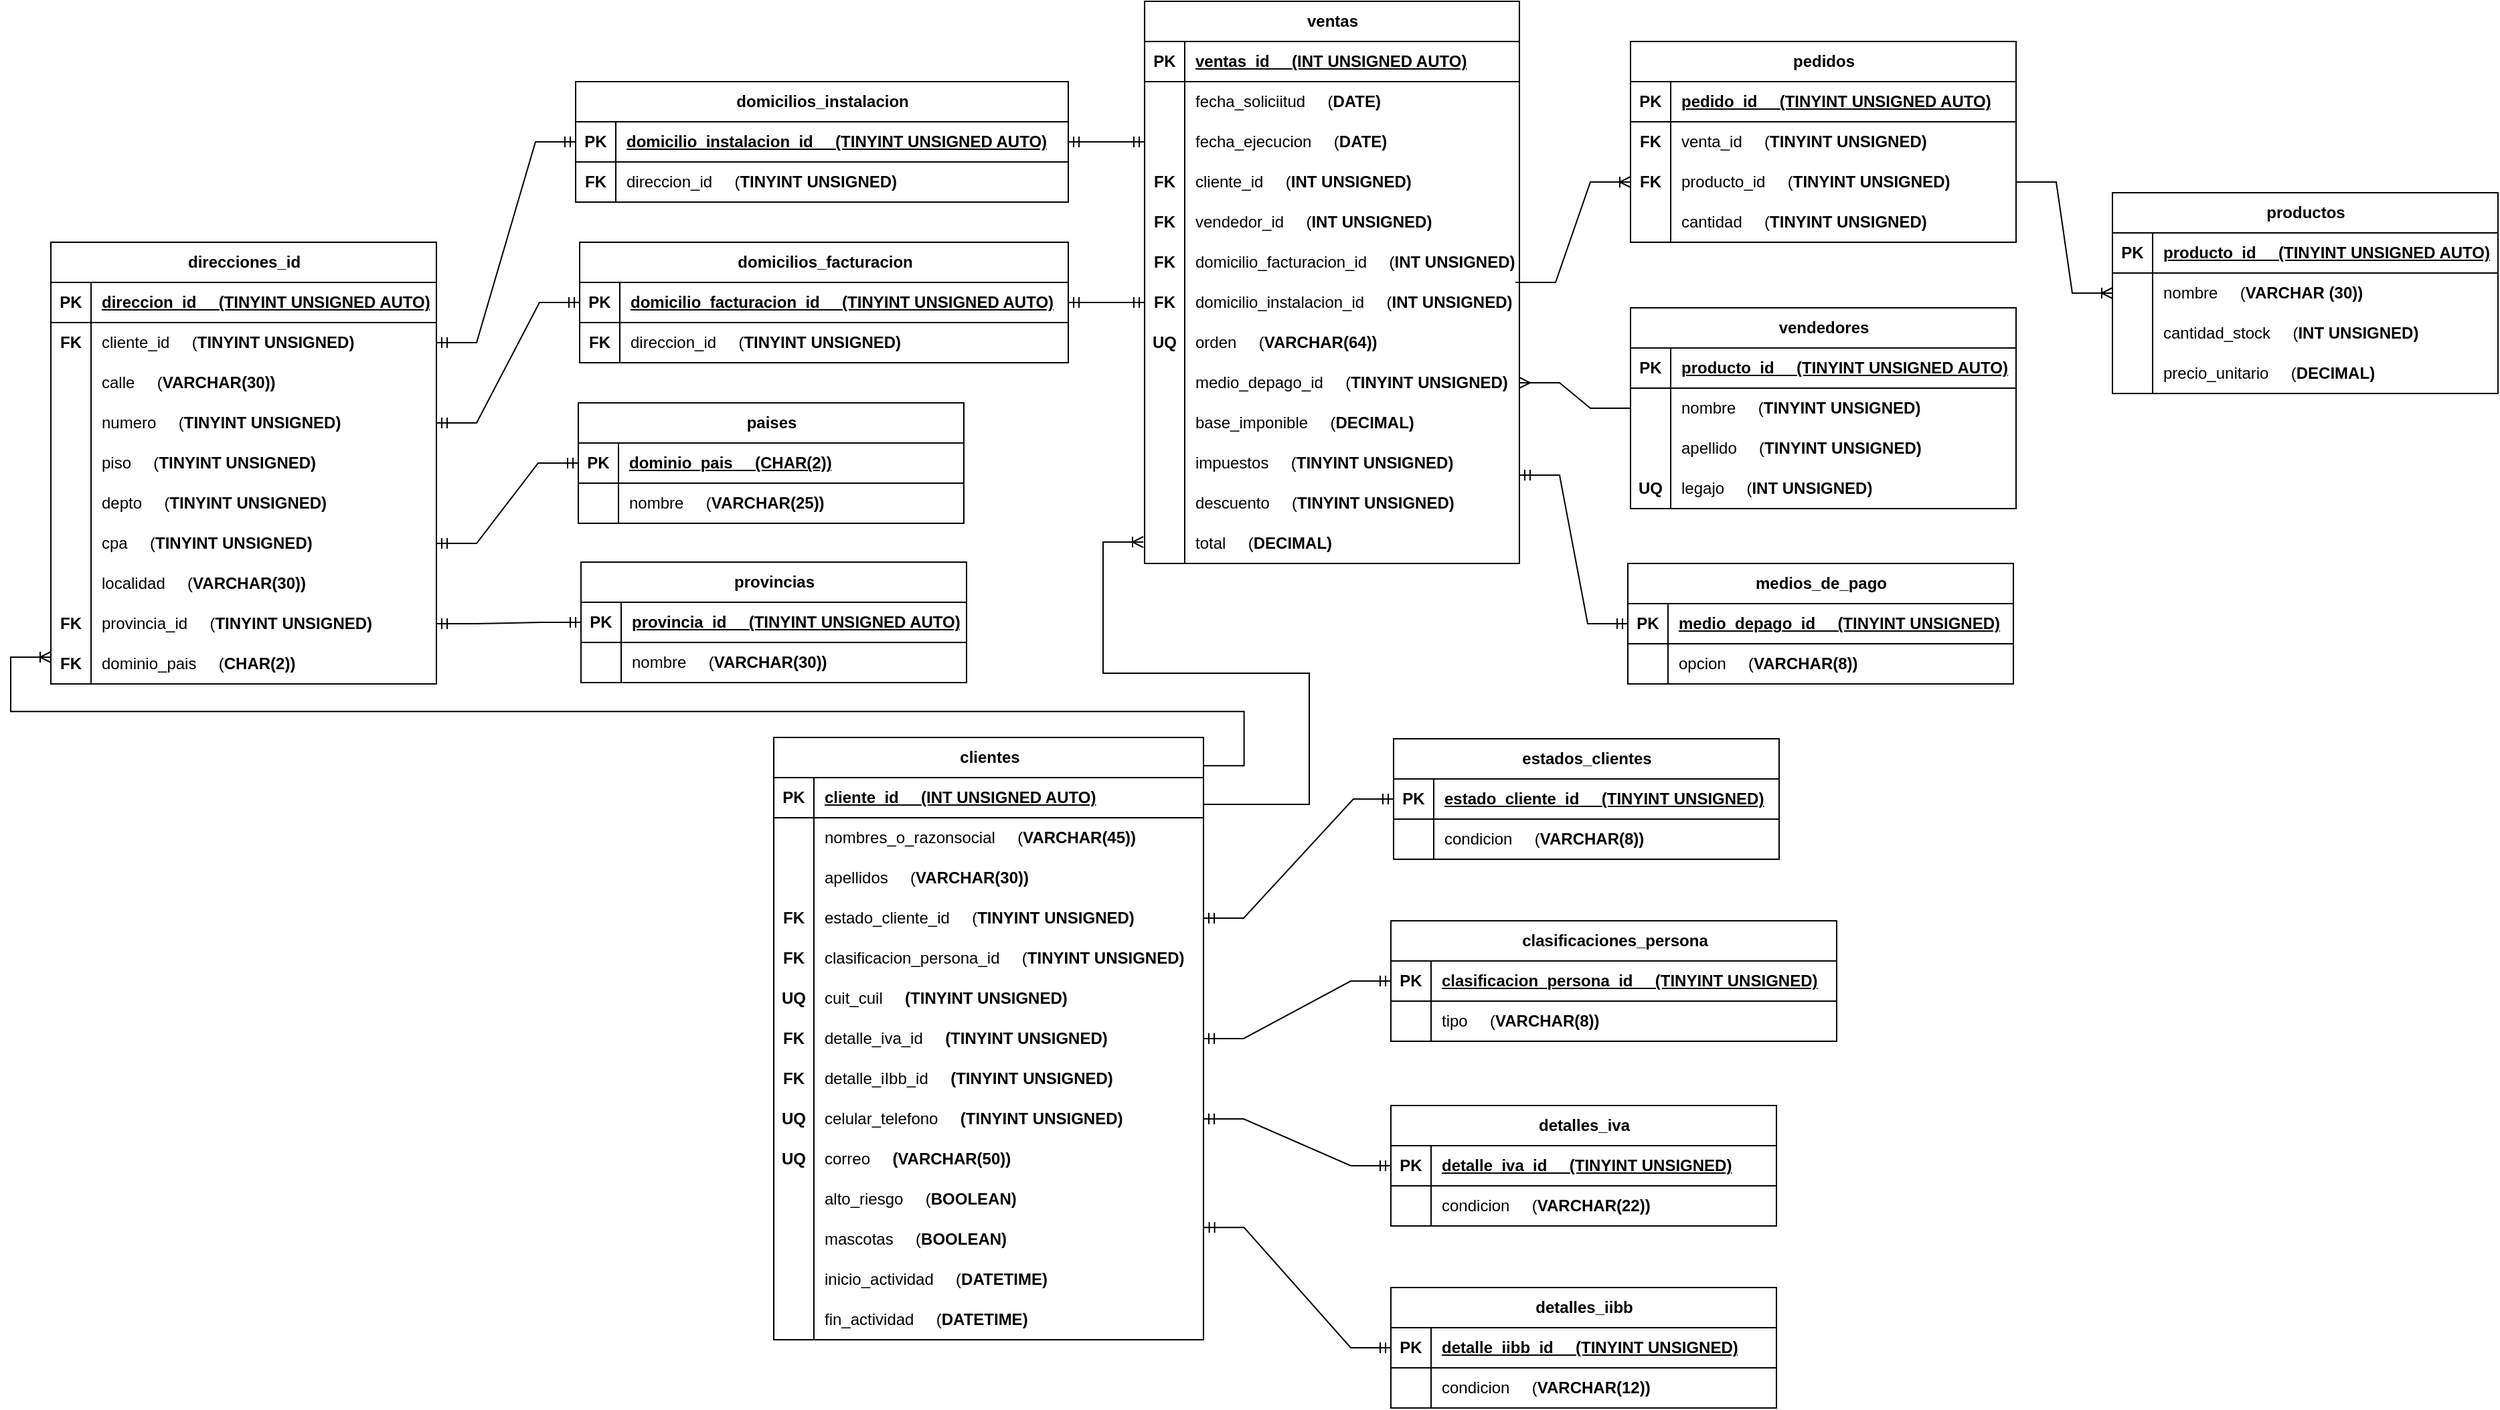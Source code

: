 <mxfile version="21.6.8" type="device">
  <diagram name="Página-1" id="JH1cbYCWSgOW5-dWu_3X">
    <mxGraphModel dx="1927" dy="565" grid="1" gridSize="10" guides="1" tooltips="1" connect="1" arrows="1" fold="1" page="1" pageScale="1" pageWidth="827" pageHeight="1169" math="0" shadow="0">
      <root>
        <mxCell id="0" />
        <mxCell id="1" parent="0" />
        <mxCell id="nu2ymUzUIqJFmnDZQFRm-1" value="ventas" style="shape=table;startSize=30;container=1;collapsible=1;childLayout=tableLayout;fixedRows=1;rowLines=0;fontStyle=1;align=center;resizeLast=1;html=1;" vertex="1" parent="1">
          <mxGeometry x="37" y="10" width="280" height="420" as="geometry" />
        </mxCell>
        <mxCell id="nu2ymUzUIqJFmnDZQFRm-2" value="" style="shape=tableRow;horizontal=0;startSize=0;swimlaneHead=0;swimlaneBody=0;fillColor=none;collapsible=0;dropTarget=0;points=[[0,0.5],[1,0.5]];portConstraint=eastwest;top=0;left=0;right=0;bottom=1;" vertex="1" parent="nu2ymUzUIqJFmnDZQFRm-1">
          <mxGeometry y="30" width="280" height="30" as="geometry" />
        </mxCell>
        <mxCell id="nu2ymUzUIqJFmnDZQFRm-3" value="PK" style="shape=partialRectangle;connectable=0;fillColor=none;top=0;left=0;bottom=0;right=0;fontStyle=1;overflow=hidden;whiteSpace=wrap;html=1;" vertex="1" parent="nu2ymUzUIqJFmnDZQFRm-2">
          <mxGeometry width="30" height="30" as="geometry">
            <mxRectangle width="30" height="30" as="alternateBounds" />
          </mxGeometry>
        </mxCell>
        <mxCell id="nu2ymUzUIqJFmnDZQFRm-4" value="ventas_id&amp;nbsp; &amp;nbsp; &amp;nbsp;(INT UNSIGNED AUTO)" style="shape=partialRectangle;connectable=0;fillColor=none;top=0;left=0;bottom=0;right=0;align=left;spacingLeft=6;fontStyle=5;overflow=hidden;whiteSpace=wrap;html=1;" vertex="1" parent="nu2ymUzUIqJFmnDZQFRm-2">
          <mxGeometry x="30" width="250" height="30" as="geometry">
            <mxRectangle width="250" height="30" as="alternateBounds" />
          </mxGeometry>
        </mxCell>
        <mxCell id="nu2ymUzUIqJFmnDZQFRm-5" value="" style="shape=tableRow;horizontal=0;startSize=0;swimlaneHead=0;swimlaneBody=0;fillColor=none;collapsible=0;dropTarget=0;points=[[0,0.5],[1,0.5]];portConstraint=eastwest;top=0;left=0;right=0;bottom=0;" vertex="1" parent="nu2ymUzUIqJFmnDZQFRm-1">
          <mxGeometry y="60" width="280" height="30" as="geometry" />
        </mxCell>
        <mxCell id="nu2ymUzUIqJFmnDZQFRm-6" value="" style="shape=partialRectangle;connectable=0;fillColor=none;top=0;left=0;bottom=0;right=0;editable=1;overflow=hidden;whiteSpace=wrap;html=1;" vertex="1" parent="nu2ymUzUIqJFmnDZQFRm-5">
          <mxGeometry width="30" height="30" as="geometry">
            <mxRectangle width="30" height="30" as="alternateBounds" />
          </mxGeometry>
        </mxCell>
        <mxCell id="nu2ymUzUIqJFmnDZQFRm-7" value="fecha_soliciitud&amp;nbsp; &amp;nbsp; &amp;nbsp;(&lt;b&gt;DATE)&lt;/b&gt;" style="shape=partialRectangle;connectable=0;fillColor=none;top=0;left=0;bottom=0;right=0;align=left;spacingLeft=6;overflow=hidden;whiteSpace=wrap;html=1;" vertex="1" parent="nu2ymUzUIqJFmnDZQFRm-5">
          <mxGeometry x="30" width="250" height="30" as="geometry">
            <mxRectangle width="250" height="30" as="alternateBounds" />
          </mxGeometry>
        </mxCell>
        <mxCell id="nu2ymUzUIqJFmnDZQFRm-8" value="" style="shape=tableRow;horizontal=0;startSize=0;swimlaneHead=0;swimlaneBody=0;fillColor=none;collapsible=0;dropTarget=0;points=[[0,0.5],[1,0.5]];portConstraint=eastwest;top=0;left=0;right=0;bottom=0;" vertex="1" parent="nu2ymUzUIqJFmnDZQFRm-1">
          <mxGeometry y="90" width="280" height="30" as="geometry" />
        </mxCell>
        <mxCell id="nu2ymUzUIqJFmnDZQFRm-9" value="" style="shape=partialRectangle;connectable=0;fillColor=none;top=0;left=0;bottom=0;right=0;editable=1;overflow=hidden;whiteSpace=wrap;html=1;" vertex="1" parent="nu2ymUzUIqJFmnDZQFRm-8">
          <mxGeometry width="30" height="30" as="geometry">
            <mxRectangle width="30" height="30" as="alternateBounds" />
          </mxGeometry>
        </mxCell>
        <mxCell id="nu2ymUzUIqJFmnDZQFRm-10" value="fecha_ejecucion&amp;nbsp; &amp;nbsp; &amp;nbsp;(&lt;b&gt;DATE)&lt;/b&gt;" style="shape=partialRectangle;connectable=0;fillColor=none;top=0;left=0;bottom=0;right=0;align=left;spacingLeft=6;overflow=hidden;whiteSpace=wrap;html=1;" vertex="1" parent="nu2ymUzUIqJFmnDZQFRm-8">
          <mxGeometry x="30" width="250" height="30" as="geometry">
            <mxRectangle width="250" height="30" as="alternateBounds" />
          </mxGeometry>
        </mxCell>
        <mxCell id="nu2ymUzUIqJFmnDZQFRm-11" value="" style="shape=tableRow;horizontal=0;startSize=0;swimlaneHead=0;swimlaneBody=0;fillColor=none;collapsible=0;dropTarget=0;points=[[0,0.5],[1,0.5]];portConstraint=eastwest;top=0;left=0;right=0;bottom=0;" vertex="1" parent="nu2ymUzUIqJFmnDZQFRm-1">
          <mxGeometry y="120" width="280" height="30" as="geometry" />
        </mxCell>
        <mxCell id="nu2ymUzUIqJFmnDZQFRm-12" value="&lt;b style=&quot;border-color: var(--border-color); text-align: left;&quot;&gt;FK&lt;/b&gt;" style="shape=partialRectangle;connectable=0;fillColor=none;top=0;left=0;bottom=0;right=0;editable=1;overflow=hidden;whiteSpace=wrap;html=1;" vertex="1" parent="nu2ymUzUIqJFmnDZQFRm-11">
          <mxGeometry width="30" height="30" as="geometry">
            <mxRectangle width="30" height="30" as="alternateBounds" />
          </mxGeometry>
        </mxCell>
        <mxCell id="nu2ymUzUIqJFmnDZQFRm-13" value="cliente_id&amp;nbsp; &amp;nbsp; &amp;nbsp;(&lt;b&gt;INT UNSIGNED)&lt;/b&gt;" style="shape=partialRectangle;connectable=0;fillColor=none;top=0;left=0;bottom=0;right=0;align=left;spacingLeft=6;overflow=hidden;whiteSpace=wrap;html=1;" vertex="1" parent="nu2ymUzUIqJFmnDZQFRm-11">
          <mxGeometry x="30" width="250" height="30" as="geometry">
            <mxRectangle width="250" height="30" as="alternateBounds" />
          </mxGeometry>
        </mxCell>
        <mxCell id="nu2ymUzUIqJFmnDZQFRm-16" value="" style="shape=tableRow;horizontal=0;startSize=0;swimlaneHead=0;swimlaneBody=0;fillColor=none;collapsible=0;dropTarget=0;points=[[0,0.5],[1,0.5]];portConstraint=eastwest;top=0;left=0;right=0;bottom=0;" vertex="1" parent="nu2ymUzUIqJFmnDZQFRm-1">
          <mxGeometry y="150" width="280" height="30" as="geometry" />
        </mxCell>
        <mxCell id="nu2ymUzUIqJFmnDZQFRm-17" value="&lt;b style=&quot;border-color: var(--border-color); text-align: left;&quot;&gt;FK&lt;/b&gt;" style="shape=partialRectangle;connectable=0;fillColor=none;top=0;left=0;bottom=0;right=0;editable=1;overflow=hidden;whiteSpace=wrap;html=1;" vertex="1" parent="nu2ymUzUIqJFmnDZQFRm-16">
          <mxGeometry width="30" height="30" as="geometry">
            <mxRectangle width="30" height="30" as="alternateBounds" />
          </mxGeometry>
        </mxCell>
        <mxCell id="nu2ymUzUIqJFmnDZQFRm-18" value="vendedor_id&amp;nbsp; &amp;nbsp; &amp;nbsp;(&lt;b&gt;INT UNSIGNED)&lt;/b&gt;" style="shape=partialRectangle;connectable=0;fillColor=none;top=0;left=0;bottom=0;right=0;align=left;spacingLeft=6;overflow=hidden;whiteSpace=wrap;html=1;" vertex="1" parent="nu2ymUzUIqJFmnDZQFRm-16">
          <mxGeometry x="30" width="250" height="30" as="geometry">
            <mxRectangle width="250" height="30" as="alternateBounds" />
          </mxGeometry>
        </mxCell>
        <mxCell id="nu2ymUzUIqJFmnDZQFRm-19" value="" style="shape=tableRow;horizontal=0;startSize=0;swimlaneHead=0;swimlaneBody=0;fillColor=none;collapsible=0;dropTarget=0;points=[[0,0.5],[1,0.5]];portConstraint=eastwest;top=0;left=0;right=0;bottom=0;" vertex="1" parent="nu2ymUzUIqJFmnDZQFRm-1">
          <mxGeometry y="180" width="280" height="30" as="geometry" />
        </mxCell>
        <mxCell id="nu2ymUzUIqJFmnDZQFRm-20" value="&lt;b style=&quot;border-color: var(--border-color); text-align: left;&quot;&gt;FK&lt;/b&gt;" style="shape=partialRectangle;connectable=0;fillColor=none;top=0;left=0;bottom=0;right=0;editable=1;overflow=hidden;whiteSpace=wrap;html=1;" vertex="1" parent="nu2ymUzUIqJFmnDZQFRm-19">
          <mxGeometry width="30" height="30" as="geometry">
            <mxRectangle width="30" height="30" as="alternateBounds" />
          </mxGeometry>
        </mxCell>
        <mxCell id="nu2ymUzUIqJFmnDZQFRm-21" value="domicilio_facturacion_id&amp;nbsp; &amp;nbsp; &amp;nbsp;(&lt;b&gt;INT UNSIGNED)&lt;/b&gt;" style="shape=partialRectangle;connectable=0;fillColor=none;top=0;left=0;bottom=0;right=0;align=left;spacingLeft=6;overflow=hidden;whiteSpace=wrap;html=1;" vertex="1" parent="nu2ymUzUIqJFmnDZQFRm-19">
          <mxGeometry x="30" width="250" height="30" as="geometry">
            <mxRectangle width="250" height="30" as="alternateBounds" />
          </mxGeometry>
        </mxCell>
        <mxCell id="nu2ymUzUIqJFmnDZQFRm-22" value="" style="shape=tableRow;horizontal=0;startSize=0;swimlaneHead=0;swimlaneBody=0;fillColor=none;collapsible=0;dropTarget=0;points=[[0,0.5],[1,0.5]];portConstraint=eastwest;top=0;left=0;right=0;bottom=0;" vertex="1" parent="nu2ymUzUIqJFmnDZQFRm-1">
          <mxGeometry y="210" width="280" height="30" as="geometry" />
        </mxCell>
        <mxCell id="nu2ymUzUIqJFmnDZQFRm-23" value="&lt;b style=&quot;border-color: var(--border-color); text-align: left;&quot;&gt;FK&lt;/b&gt;" style="shape=partialRectangle;connectable=0;fillColor=none;top=0;left=0;bottom=0;right=0;editable=1;overflow=hidden;whiteSpace=wrap;html=1;" vertex="1" parent="nu2ymUzUIqJFmnDZQFRm-22">
          <mxGeometry width="30" height="30" as="geometry">
            <mxRectangle width="30" height="30" as="alternateBounds" />
          </mxGeometry>
        </mxCell>
        <mxCell id="nu2ymUzUIqJFmnDZQFRm-24" value="domicilio_instalacion_id&amp;nbsp; &amp;nbsp; &amp;nbsp;(&lt;b&gt;INT UNSIGNED)&lt;/b&gt;" style="shape=partialRectangle;connectable=0;fillColor=none;top=0;left=0;bottom=0;right=0;align=left;spacingLeft=6;overflow=hidden;whiteSpace=wrap;html=1;" vertex="1" parent="nu2ymUzUIqJFmnDZQFRm-22">
          <mxGeometry x="30" width="250" height="30" as="geometry">
            <mxRectangle width="250" height="30" as="alternateBounds" />
          </mxGeometry>
        </mxCell>
        <mxCell id="nu2ymUzUIqJFmnDZQFRm-25" value="" style="shape=tableRow;horizontal=0;startSize=0;swimlaneHead=0;swimlaneBody=0;fillColor=none;collapsible=0;dropTarget=0;points=[[0,0.5],[1,0.5]];portConstraint=eastwest;top=0;left=0;right=0;bottom=0;" vertex="1" parent="nu2ymUzUIqJFmnDZQFRm-1">
          <mxGeometry y="240" width="280" height="30" as="geometry" />
        </mxCell>
        <mxCell id="nu2ymUzUIqJFmnDZQFRm-26" value="&lt;b&gt;UQ&lt;/b&gt;" style="shape=partialRectangle;connectable=0;fillColor=none;top=0;left=0;bottom=0;right=0;editable=1;overflow=hidden;whiteSpace=wrap;html=1;" vertex="1" parent="nu2ymUzUIqJFmnDZQFRm-25">
          <mxGeometry width="30" height="30" as="geometry">
            <mxRectangle width="30" height="30" as="alternateBounds" />
          </mxGeometry>
        </mxCell>
        <mxCell id="nu2ymUzUIqJFmnDZQFRm-27" value="orden&amp;nbsp; &amp;nbsp; &amp;nbsp;(&lt;b&gt;VARCHAR(64))&lt;/b&gt;" style="shape=partialRectangle;connectable=0;fillColor=none;top=0;left=0;bottom=0;right=0;align=left;spacingLeft=6;overflow=hidden;whiteSpace=wrap;html=1;" vertex="1" parent="nu2ymUzUIqJFmnDZQFRm-25">
          <mxGeometry x="30" width="250" height="30" as="geometry">
            <mxRectangle width="250" height="30" as="alternateBounds" />
          </mxGeometry>
        </mxCell>
        <mxCell id="nu2ymUzUIqJFmnDZQFRm-28" value="" style="shape=tableRow;horizontal=0;startSize=0;swimlaneHead=0;swimlaneBody=0;fillColor=none;collapsible=0;dropTarget=0;points=[[0,0.5],[1,0.5]];portConstraint=eastwest;top=0;left=0;right=0;bottom=0;" vertex="1" parent="nu2ymUzUIqJFmnDZQFRm-1">
          <mxGeometry y="270" width="280" height="30" as="geometry" />
        </mxCell>
        <mxCell id="nu2ymUzUIqJFmnDZQFRm-29" value="" style="shape=partialRectangle;connectable=0;fillColor=none;top=0;left=0;bottom=0;right=0;editable=1;overflow=hidden;whiteSpace=wrap;html=1;" vertex="1" parent="nu2ymUzUIqJFmnDZQFRm-28">
          <mxGeometry width="30" height="30" as="geometry">
            <mxRectangle width="30" height="30" as="alternateBounds" />
          </mxGeometry>
        </mxCell>
        <mxCell id="nu2ymUzUIqJFmnDZQFRm-30" value="medio_depago_id&amp;nbsp; &amp;nbsp; &amp;nbsp;(&lt;b&gt;TINYINT UNSIGNED)&lt;/b&gt;" style="shape=partialRectangle;connectable=0;fillColor=none;top=0;left=0;bottom=0;right=0;align=left;spacingLeft=6;overflow=hidden;whiteSpace=wrap;html=1;" vertex="1" parent="nu2ymUzUIqJFmnDZQFRm-28">
          <mxGeometry x="30" width="250" height="30" as="geometry">
            <mxRectangle width="250" height="30" as="alternateBounds" />
          </mxGeometry>
        </mxCell>
        <mxCell id="nu2ymUzUIqJFmnDZQFRm-31" value="" style="shape=tableRow;horizontal=0;startSize=0;swimlaneHead=0;swimlaneBody=0;fillColor=none;collapsible=0;dropTarget=0;points=[[0,0.5],[1,0.5]];portConstraint=eastwest;top=0;left=0;right=0;bottom=0;" vertex="1" parent="nu2ymUzUIqJFmnDZQFRm-1">
          <mxGeometry y="300" width="280" height="30" as="geometry" />
        </mxCell>
        <mxCell id="nu2ymUzUIqJFmnDZQFRm-32" value="" style="shape=partialRectangle;connectable=0;fillColor=none;top=0;left=0;bottom=0;right=0;editable=1;overflow=hidden;whiteSpace=wrap;html=1;" vertex="1" parent="nu2ymUzUIqJFmnDZQFRm-31">
          <mxGeometry width="30" height="30" as="geometry">
            <mxRectangle width="30" height="30" as="alternateBounds" />
          </mxGeometry>
        </mxCell>
        <mxCell id="nu2ymUzUIqJFmnDZQFRm-33" value="base_imponible&amp;nbsp; &amp;nbsp; &amp;nbsp;(&lt;b&gt;DECIMAL)&lt;/b&gt;" style="shape=partialRectangle;connectable=0;fillColor=none;top=0;left=0;bottom=0;right=0;align=left;spacingLeft=6;overflow=hidden;whiteSpace=wrap;html=1;" vertex="1" parent="nu2ymUzUIqJFmnDZQFRm-31">
          <mxGeometry x="30" width="250" height="30" as="geometry">
            <mxRectangle width="250" height="30" as="alternateBounds" />
          </mxGeometry>
        </mxCell>
        <mxCell id="nu2ymUzUIqJFmnDZQFRm-34" value="" style="shape=tableRow;horizontal=0;startSize=0;swimlaneHead=0;swimlaneBody=0;fillColor=none;collapsible=0;dropTarget=0;points=[[0,0.5],[1,0.5]];portConstraint=eastwest;top=0;left=0;right=0;bottom=0;" vertex="1" parent="nu2ymUzUIqJFmnDZQFRm-1">
          <mxGeometry y="330" width="280" height="30" as="geometry" />
        </mxCell>
        <mxCell id="nu2ymUzUIqJFmnDZQFRm-35" value="" style="shape=partialRectangle;connectable=0;fillColor=none;top=0;left=0;bottom=0;right=0;editable=1;overflow=hidden;whiteSpace=wrap;html=1;" vertex="1" parent="nu2ymUzUIqJFmnDZQFRm-34">
          <mxGeometry width="30" height="30" as="geometry">
            <mxRectangle width="30" height="30" as="alternateBounds" />
          </mxGeometry>
        </mxCell>
        <mxCell id="nu2ymUzUIqJFmnDZQFRm-36" value="impuestos&amp;nbsp; &amp;nbsp; &amp;nbsp;(&lt;b&gt;TINYINT UNSIGNED)&lt;/b&gt;" style="shape=partialRectangle;connectable=0;fillColor=none;top=0;left=0;bottom=0;right=0;align=left;spacingLeft=6;overflow=hidden;whiteSpace=wrap;html=1;" vertex="1" parent="nu2ymUzUIqJFmnDZQFRm-34">
          <mxGeometry x="30" width="250" height="30" as="geometry">
            <mxRectangle width="250" height="30" as="alternateBounds" />
          </mxGeometry>
        </mxCell>
        <mxCell id="nu2ymUzUIqJFmnDZQFRm-143" value="" style="shape=tableRow;horizontal=0;startSize=0;swimlaneHead=0;swimlaneBody=0;fillColor=none;collapsible=0;dropTarget=0;points=[[0,0.5],[1,0.5]];portConstraint=eastwest;top=0;left=0;right=0;bottom=0;" vertex="1" parent="nu2ymUzUIqJFmnDZQFRm-1">
          <mxGeometry y="360" width="280" height="30" as="geometry" />
        </mxCell>
        <mxCell id="nu2ymUzUIqJFmnDZQFRm-144" value="" style="shape=partialRectangle;connectable=0;fillColor=none;top=0;left=0;bottom=0;right=0;editable=1;overflow=hidden;whiteSpace=wrap;html=1;" vertex="1" parent="nu2ymUzUIqJFmnDZQFRm-143">
          <mxGeometry width="30" height="30" as="geometry">
            <mxRectangle width="30" height="30" as="alternateBounds" />
          </mxGeometry>
        </mxCell>
        <mxCell id="nu2ymUzUIqJFmnDZQFRm-145" value="descuento&amp;nbsp; &amp;nbsp; &amp;nbsp;(&lt;b&gt;TINYINT UNSIGNED)&lt;/b&gt;" style="shape=partialRectangle;connectable=0;fillColor=none;top=0;left=0;bottom=0;right=0;align=left;spacingLeft=6;overflow=hidden;whiteSpace=wrap;html=1;" vertex="1" parent="nu2ymUzUIqJFmnDZQFRm-143">
          <mxGeometry x="30" width="250" height="30" as="geometry">
            <mxRectangle width="250" height="30" as="alternateBounds" />
          </mxGeometry>
        </mxCell>
        <mxCell id="nu2ymUzUIqJFmnDZQFRm-183" value="" style="shape=tableRow;horizontal=0;startSize=0;swimlaneHead=0;swimlaneBody=0;fillColor=none;collapsible=0;dropTarget=0;points=[[0,0.5],[1,0.5]];portConstraint=eastwest;top=0;left=0;right=0;bottom=0;" vertex="1" parent="nu2ymUzUIqJFmnDZQFRm-1">
          <mxGeometry y="390" width="280" height="30" as="geometry" />
        </mxCell>
        <mxCell id="nu2ymUzUIqJFmnDZQFRm-184" value="" style="shape=partialRectangle;connectable=0;fillColor=none;top=0;left=0;bottom=0;right=0;editable=1;overflow=hidden;whiteSpace=wrap;html=1;" vertex="1" parent="nu2ymUzUIqJFmnDZQFRm-183">
          <mxGeometry width="30" height="30" as="geometry">
            <mxRectangle width="30" height="30" as="alternateBounds" />
          </mxGeometry>
        </mxCell>
        <mxCell id="nu2ymUzUIqJFmnDZQFRm-185" value="total&amp;nbsp; &amp;nbsp; &amp;nbsp;(&lt;b&gt;DECIMAL)&lt;/b&gt;" style="shape=partialRectangle;connectable=0;fillColor=none;top=0;left=0;bottom=0;right=0;align=left;spacingLeft=6;overflow=hidden;whiteSpace=wrap;html=1;" vertex="1" parent="nu2ymUzUIqJFmnDZQFRm-183">
          <mxGeometry x="30" width="250" height="30" as="geometry">
            <mxRectangle width="250" height="30" as="alternateBounds" />
          </mxGeometry>
        </mxCell>
        <mxCell id="nu2ymUzUIqJFmnDZQFRm-37" value="clientes" style="shape=table;startSize=30;container=1;collapsible=1;childLayout=tableLayout;fixedRows=1;rowLines=0;fontStyle=1;align=center;resizeLast=1;html=1;" vertex="1" parent="1">
          <mxGeometry x="-240" y="560" width="321" height="450" as="geometry" />
        </mxCell>
        <mxCell id="nu2ymUzUIqJFmnDZQFRm-38" value="" style="shape=tableRow;horizontal=0;startSize=0;swimlaneHead=0;swimlaneBody=0;fillColor=none;collapsible=0;dropTarget=0;points=[[0,0.5],[1,0.5]];portConstraint=eastwest;top=0;left=0;right=0;bottom=1;" vertex="1" parent="nu2ymUzUIqJFmnDZQFRm-37">
          <mxGeometry y="30" width="321" height="30" as="geometry" />
        </mxCell>
        <mxCell id="nu2ymUzUIqJFmnDZQFRm-39" value="PK" style="shape=partialRectangle;connectable=0;fillColor=none;top=0;left=0;bottom=0;right=0;fontStyle=1;overflow=hidden;whiteSpace=wrap;html=1;" vertex="1" parent="nu2ymUzUIqJFmnDZQFRm-38">
          <mxGeometry width="30" height="30" as="geometry">
            <mxRectangle width="30" height="30" as="alternateBounds" />
          </mxGeometry>
        </mxCell>
        <mxCell id="nu2ymUzUIqJFmnDZQFRm-40" value="cliente_id&amp;nbsp; &amp;nbsp; &amp;nbsp;(INT UNSIGNED AUTO)" style="shape=partialRectangle;connectable=0;fillColor=none;top=0;left=0;bottom=0;right=0;align=left;spacingLeft=6;fontStyle=5;overflow=hidden;whiteSpace=wrap;html=1;" vertex="1" parent="nu2ymUzUIqJFmnDZQFRm-38">
          <mxGeometry x="30" width="291" height="30" as="geometry">
            <mxRectangle width="291" height="30" as="alternateBounds" />
          </mxGeometry>
        </mxCell>
        <mxCell id="nu2ymUzUIqJFmnDZQFRm-41" value="" style="shape=tableRow;horizontal=0;startSize=0;swimlaneHead=0;swimlaneBody=0;fillColor=none;collapsible=0;dropTarget=0;points=[[0,0.5],[1,0.5]];portConstraint=eastwest;top=0;left=0;right=0;bottom=0;" vertex="1" parent="nu2ymUzUIqJFmnDZQFRm-37">
          <mxGeometry y="60" width="321" height="30" as="geometry" />
        </mxCell>
        <mxCell id="nu2ymUzUIqJFmnDZQFRm-42" value="" style="shape=partialRectangle;connectable=0;fillColor=none;top=0;left=0;bottom=0;right=0;editable=1;overflow=hidden;whiteSpace=wrap;html=1;" vertex="1" parent="nu2ymUzUIqJFmnDZQFRm-41">
          <mxGeometry width="30" height="30" as="geometry">
            <mxRectangle width="30" height="30" as="alternateBounds" />
          </mxGeometry>
        </mxCell>
        <mxCell id="nu2ymUzUIqJFmnDZQFRm-43" value="nombres_o_razonsocial&amp;nbsp; &amp;nbsp; &amp;nbsp;(&lt;b&gt;VARCHAR(45))&lt;/b&gt;" style="shape=partialRectangle;connectable=0;fillColor=none;top=0;left=0;bottom=0;right=0;align=left;spacingLeft=6;overflow=hidden;whiteSpace=wrap;html=1;" vertex="1" parent="nu2ymUzUIqJFmnDZQFRm-41">
          <mxGeometry x="30" width="291" height="30" as="geometry">
            <mxRectangle width="291" height="30" as="alternateBounds" />
          </mxGeometry>
        </mxCell>
        <mxCell id="nu2ymUzUIqJFmnDZQFRm-44" value="" style="shape=tableRow;horizontal=0;startSize=0;swimlaneHead=0;swimlaneBody=0;fillColor=none;collapsible=0;dropTarget=0;points=[[0,0.5],[1,0.5]];portConstraint=eastwest;top=0;left=0;right=0;bottom=0;" vertex="1" parent="nu2ymUzUIqJFmnDZQFRm-37">
          <mxGeometry y="90" width="321" height="30" as="geometry" />
        </mxCell>
        <mxCell id="nu2ymUzUIqJFmnDZQFRm-45" value="" style="shape=partialRectangle;connectable=0;fillColor=none;top=0;left=0;bottom=0;right=0;editable=1;overflow=hidden;whiteSpace=wrap;html=1;" vertex="1" parent="nu2ymUzUIqJFmnDZQFRm-44">
          <mxGeometry width="30" height="30" as="geometry">
            <mxRectangle width="30" height="30" as="alternateBounds" />
          </mxGeometry>
        </mxCell>
        <mxCell id="nu2ymUzUIqJFmnDZQFRm-46" value="apellidos&amp;nbsp; &amp;nbsp; &amp;nbsp;(&lt;b&gt;VARCHAR(30))&lt;/b&gt;" style="shape=partialRectangle;connectable=0;fillColor=none;top=0;left=0;bottom=0;right=0;align=left;spacingLeft=6;overflow=hidden;whiteSpace=wrap;html=1;" vertex="1" parent="nu2ymUzUIqJFmnDZQFRm-44">
          <mxGeometry x="30" width="291" height="30" as="geometry">
            <mxRectangle width="291" height="30" as="alternateBounds" />
          </mxGeometry>
        </mxCell>
        <mxCell id="nu2ymUzUIqJFmnDZQFRm-47" value="" style="shape=tableRow;horizontal=0;startSize=0;swimlaneHead=0;swimlaneBody=0;fillColor=none;collapsible=0;dropTarget=0;points=[[0,0.5],[1,0.5]];portConstraint=eastwest;top=0;left=0;right=0;bottom=0;" vertex="1" parent="nu2ymUzUIqJFmnDZQFRm-37">
          <mxGeometry y="120" width="321" height="30" as="geometry" />
        </mxCell>
        <mxCell id="nu2ymUzUIqJFmnDZQFRm-48" value="&lt;b style=&quot;border-color: var(--border-color); text-align: left;&quot;&gt;FK&lt;/b&gt;" style="shape=partialRectangle;connectable=0;fillColor=none;top=0;left=0;bottom=0;right=0;editable=1;overflow=hidden;whiteSpace=wrap;html=1;" vertex="1" parent="nu2ymUzUIqJFmnDZQFRm-47">
          <mxGeometry width="30" height="30" as="geometry">
            <mxRectangle width="30" height="30" as="alternateBounds" />
          </mxGeometry>
        </mxCell>
        <mxCell id="nu2ymUzUIqJFmnDZQFRm-49" value="estado_cliente_id&amp;nbsp; &amp;nbsp; &amp;nbsp;(&lt;b&gt;TINYINT UNSIGNED)&lt;/b&gt;" style="shape=partialRectangle;connectable=0;fillColor=none;top=0;left=0;bottom=0;right=0;align=left;spacingLeft=6;overflow=hidden;whiteSpace=wrap;html=1;" vertex="1" parent="nu2ymUzUIqJFmnDZQFRm-47">
          <mxGeometry x="30" width="291" height="30" as="geometry">
            <mxRectangle width="291" height="30" as="alternateBounds" />
          </mxGeometry>
        </mxCell>
        <mxCell id="nu2ymUzUIqJFmnDZQFRm-50" value="" style="shape=tableRow;horizontal=0;startSize=0;swimlaneHead=0;swimlaneBody=0;fillColor=none;collapsible=0;dropTarget=0;points=[[0,0.5],[1,0.5]];portConstraint=eastwest;top=0;left=0;right=0;bottom=0;" vertex="1" parent="nu2ymUzUIqJFmnDZQFRm-37">
          <mxGeometry y="150" width="321" height="30" as="geometry" />
        </mxCell>
        <mxCell id="nu2ymUzUIqJFmnDZQFRm-51" value="&lt;b style=&quot;border-color: var(--border-color); text-align: left;&quot;&gt;FK&lt;/b&gt;" style="shape=partialRectangle;connectable=0;fillColor=none;top=0;left=0;bottom=0;right=0;editable=1;overflow=hidden;whiteSpace=wrap;html=1;" vertex="1" parent="nu2ymUzUIqJFmnDZQFRm-50">
          <mxGeometry width="30" height="30" as="geometry">
            <mxRectangle width="30" height="30" as="alternateBounds" />
          </mxGeometry>
        </mxCell>
        <mxCell id="nu2ymUzUIqJFmnDZQFRm-52" value="clasificacion_persona_id&amp;nbsp; &amp;nbsp; &amp;nbsp;(&lt;b&gt;TINYINT UNSIGNED)&lt;/b&gt;" style="shape=partialRectangle;connectable=0;fillColor=none;top=0;left=0;bottom=0;right=0;align=left;spacingLeft=6;overflow=hidden;whiteSpace=wrap;html=1;" vertex="1" parent="nu2ymUzUIqJFmnDZQFRm-50">
          <mxGeometry x="30" width="291" height="30" as="geometry">
            <mxRectangle width="291" height="30" as="alternateBounds" />
          </mxGeometry>
        </mxCell>
        <mxCell id="nu2ymUzUIqJFmnDZQFRm-53" value="" style="shape=tableRow;horizontal=0;startSize=0;swimlaneHead=0;swimlaneBody=0;fillColor=none;collapsible=0;dropTarget=0;points=[[0,0.5],[1,0.5]];portConstraint=eastwest;top=0;left=0;right=0;bottom=0;" vertex="1" parent="nu2ymUzUIqJFmnDZQFRm-37">
          <mxGeometry y="180" width="321" height="30" as="geometry" />
        </mxCell>
        <mxCell id="nu2ymUzUIqJFmnDZQFRm-54" value="&lt;b&gt;UQ&lt;/b&gt;" style="shape=partialRectangle;connectable=0;fillColor=none;top=0;left=0;bottom=0;right=0;editable=1;overflow=hidden;whiteSpace=wrap;html=1;" vertex="1" parent="nu2ymUzUIqJFmnDZQFRm-53">
          <mxGeometry width="30" height="30" as="geometry">
            <mxRectangle width="30" height="30" as="alternateBounds" />
          </mxGeometry>
        </mxCell>
        <mxCell id="nu2ymUzUIqJFmnDZQFRm-55" value="cuit_cuil&amp;nbsp; &amp;nbsp; &amp;nbsp;&lt;b&gt;(TINYINT UNSIGNED)&lt;/b&gt;" style="shape=partialRectangle;connectable=0;fillColor=none;top=0;left=0;bottom=0;right=0;align=left;spacingLeft=6;overflow=hidden;whiteSpace=wrap;html=1;" vertex="1" parent="nu2ymUzUIqJFmnDZQFRm-53">
          <mxGeometry x="30" width="291" height="30" as="geometry">
            <mxRectangle width="291" height="30" as="alternateBounds" />
          </mxGeometry>
        </mxCell>
        <mxCell id="nu2ymUzUIqJFmnDZQFRm-56" value="" style="shape=tableRow;horizontal=0;startSize=0;swimlaneHead=0;swimlaneBody=0;fillColor=none;collapsible=0;dropTarget=0;points=[[0,0.5],[1,0.5]];portConstraint=eastwest;top=0;left=0;right=0;bottom=0;" vertex="1" parent="nu2ymUzUIqJFmnDZQFRm-37">
          <mxGeometry y="210" width="321" height="30" as="geometry" />
        </mxCell>
        <mxCell id="nu2ymUzUIqJFmnDZQFRm-57" value="&lt;b style=&quot;border-color: var(--border-color); text-align: left;&quot;&gt;FK&lt;/b&gt;" style="shape=partialRectangle;connectable=0;fillColor=none;top=0;left=0;bottom=0;right=0;editable=1;overflow=hidden;whiteSpace=wrap;html=1;" vertex="1" parent="nu2ymUzUIqJFmnDZQFRm-56">
          <mxGeometry width="30" height="30" as="geometry">
            <mxRectangle width="30" height="30" as="alternateBounds" />
          </mxGeometry>
        </mxCell>
        <mxCell id="nu2ymUzUIqJFmnDZQFRm-58" value="detalle_iva_id&amp;nbsp; &amp;nbsp; &amp;nbsp;&lt;b&gt;(TINYINT UNSIGNED)&lt;/b&gt;" style="shape=partialRectangle;connectable=0;fillColor=none;top=0;left=0;bottom=0;right=0;align=left;spacingLeft=6;overflow=hidden;whiteSpace=wrap;html=1;" vertex="1" parent="nu2ymUzUIqJFmnDZQFRm-56">
          <mxGeometry x="30" width="291" height="30" as="geometry">
            <mxRectangle width="291" height="30" as="alternateBounds" />
          </mxGeometry>
        </mxCell>
        <mxCell id="nu2ymUzUIqJFmnDZQFRm-59" value="" style="shape=tableRow;horizontal=0;startSize=0;swimlaneHead=0;swimlaneBody=0;fillColor=none;collapsible=0;dropTarget=0;points=[[0,0.5],[1,0.5]];portConstraint=eastwest;top=0;left=0;right=0;bottom=0;" vertex="1" parent="nu2ymUzUIqJFmnDZQFRm-37">
          <mxGeometry y="240" width="321" height="30" as="geometry" />
        </mxCell>
        <mxCell id="nu2ymUzUIqJFmnDZQFRm-60" value="&lt;b style=&quot;border-color: var(--border-color); text-align: left;&quot;&gt;FK&lt;/b&gt;" style="shape=partialRectangle;connectable=0;fillColor=none;top=0;left=0;bottom=0;right=0;editable=1;overflow=hidden;whiteSpace=wrap;html=1;" vertex="1" parent="nu2ymUzUIqJFmnDZQFRm-59">
          <mxGeometry width="30" height="30" as="geometry">
            <mxRectangle width="30" height="30" as="alternateBounds" />
          </mxGeometry>
        </mxCell>
        <mxCell id="nu2ymUzUIqJFmnDZQFRm-61" value="detalle_iIbb_id&amp;nbsp; &amp;nbsp; &amp;nbsp;&lt;b style=&quot;border-color: var(--border-color);&quot;&gt;(TINYINT UNSIGNED)&lt;/b&gt;" style="shape=partialRectangle;connectable=0;fillColor=none;top=0;left=0;bottom=0;right=0;align=left;spacingLeft=6;overflow=hidden;whiteSpace=wrap;html=1;" vertex="1" parent="nu2ymUzUIqJFmnDZQFRm-59">
          <mxGeometry x="30" width="291" height="30" as="geometry">
            <mxRectangle width="291" height="30" as="alternateBounds" />
          </mxGeometry>
        </mxCell>
        <mxCell id="nu2ymUzUIqJFmnDZQFRm-62" value="" style="shape=tableRow;horizontal=0;startSize=0;swimlaneHead=0;swimlaneBody=0;fillColor=none;collapsible=0;dropTarget=0;points=[[0,0.5],[1,0.5]];portConstraint=eastwest;top=0;left=0;right=0;bottom=0;" vertex="1" parent="nu2ymUzUIqJFmnDZQFRm-37">
          <mxGeometry y="270" width="321" height="30" as="geometry" />
        </mxCell>
        <mxCell id="nu2ymUzUIqJFmnDZQFRm-63" value="&lt;b style=&quot;border-color: var(--border-color);&quot;&gt;UQ&lt;/b&gt;" style="shape=partialRectangle;connectable=0;fillColor=none;top=0;left=0;bottom=0;right=0;editable=1;overflow=hidden;whiteSpace=wrap;html=1;" vertex="1" parent="nu2ymUzUIqJFmnDZQFRm-62">
          <mxGeometry width="30" height="30" as="geometry">
            <mxRectangle width="30" height="30" as="alternateBounds" />
          </mxGeometry>
        </mxCell>
        <mxCell id="nu2ymUzUIqJFmnDZQFRm-64" value="celular_telefono&amp;nbsp; &amp;nbsp; &amp;nbsp;&lt;b&gt;(TINYINT UNSIGNED)&lt;/b&gt;" style="shape=partialRectangle;connectable=0;fillColor=none;top=0;left=0;bottom=0;right=0;align=left;spacingLeft=6;overflow=hidden;whiteSpace=wrap;html=1;" vertex="1" parent="nu2ymUzUIqJFmnDZQFRm-62">
          <mxGeometry x="30" width="291" height="30" as="geometry">
            <mxRectangle width="291" height="30" as="alternateBounds" />
          </mxGeometry>
        </mxCell>
        <mxCell id="nu2ymUzUIqJFmnDZQFRm-65" value="" style="shape=tableRow;horizontal=0;startSize=0;swimlaneHead=0;swimlaneBody=0;fillColor=none;collapsible=0;dropTarget=0;points=[[0,0.5],[1,0.5]];portConstraint=eastwest;top=0;left=0;right=0;bottom=0;" vertex="1" parent="nu2ymUzUIqJFmnDZQFRm-37">
          <mxGeometry y="300" width="321" height="30" as="geometry" />
        </mxCell>
        <mxCell id="nu2ymUzUIqJFmnDZQFRm-66" value="&lt;b style=&quot;border-color: var(--border-color);&quot;&gt;UQ&lt;/b&gt;" style="shape=partialRectangle;connectable=0;fillColor=none;top=0;left=0;bottom=0;right=0;editable=1;overflow=hidden;whiteSpace=wrap;html=1;" vertex="1" parent="nu2ymUzUIqJFmnDZQFRm-65">
          <mxGeometry width="30" height="30" as="geometry">
            <mxRectangle width="30" height="30" as="alternateBounds" />
          </mxGeometry>
        </mxCell>
        <mxCell id="nu2ymUzUIqJFmnDZQFRm-67" value="correo&amp;nbsp; &amp;nbsp; &amp;nbsp;&lt;b&gt;(VARCHAR(50))&lt;/b&gt;" style="shape=partialRectangle;connectable=0;fillColor=none;top=0;left=0;bottom=0;right=0;align=left;spacingLeft=6;overflow=hidden;whiteSpace=wrap;html=1;" vertex="1" parent="nu2ymUzUIqJFmnDZQFRm-65">
          <mxGeometry x="30" width="291" height="30" as="geometry">
            <mxRectangle width="291" height="30" as="alternateBounds" />
          </mxGeometry>
        </mxCell>
        <mxCell id="nu2ymUzUIqJFmnDZQFRm-68" value="" style="shape=tableRow;horizontal=0;startSize=0;swimlaneHead=0;swimlaneBody=0;fillColor=none;collapsible=0;dropTarget=0;points=[[0,0.5],[1,0.5]];portConstraint=eastwest;top=0;left=0;right=0;bottom=0;" vertex="1" parent="nu2ymUzUIqJFmnDZQFRm-37">
          <mxGeometry y="330" width="321" height="30" as="geometry" />
        </mxCell>
        <mxCell id="nu2ymUzUIqJFmnDZQFRm-69" value="" style="shape=partialRectangle;connectable=0;fillColor=none;top=0;left=0;bottom=0;right=0;editable=1;overflow=hidden;whiteSpace=wrap;html=1;" vertex="1" parent="nu2ymUzUIqJFmnDZQFRm-68">
          <mxGeometry width="30" height="30" as="geometry">
            <mxRectangle width="30" height="30" as="alternateBounds" />
          </mxGeometry>
        </mxCell>
        <mxCell id="nu2ymUzUIqJFmnDZQFRm-70" value="alto_riesgo&amp;nbsp; &amp;nbsp; &amp;nbsp;(&lt;b&gt;BOOLEAN)&lt;/b&gt;" style="shape=partialRectangle;connectable=0;fillColor=none;top=0;left=0;bottom=0;right=0;align=left;spacingLeft=6;overflow=hidden;whiteSpace=wrap;html=1;" vertex="1" parent="nu2ymUzUIqJFmnDZQFRm-68">
          <mxGeometry x="30" width="291" height="30" as="geometry">
            <mxRectangle width="291" height="30" as="alternateBounds" />
          </mxGeometry>
        </mxCell>
        <mxCell id="nu2ymUzUIqJFmnDZQFRm-134" value="" style="shape=tableRow;horizontal=0;startSize=0;swimlaneHead=0;swimlaneBody=0;fillColor=none;collapsible=0;dropTarget=0;points=[[0,0.5],[1,0.5]];portConstraint=eastwest;top=0;left=0;right=0;bottom=0;" vertex="1" parent="nu2ymUzUIqJFmnDZQFRm-37">
          <mxGeometry y="360" width="321" height="30" as="geometry" />
        </mxCell>
        <mxCell id="nu2ymUzUIqJFmnDZQFRm-135" value="" style="shape=partialRectangle;connectable=0;fillColor=none;top=0;left=0;bottom=0;right=0;editable=1;overflow=hidden;whiteSpace=wrap;html=1;" vertex="1" parent="nu2ymUzUIqJFmnDZQFRm-134">
          <mxGeometry width="30" height="30" as="geometry">
            <mxRectangle width="30" height="30" as="alternateBounds" />
          </mxGeometry>
        </mxCell>
        <mxCell id="nu2ymUzUIqJFmnDZQFRm-136" value="mascotas&amp;nbsp; &amp;nbsp; &amp;nbsp;(&lt;b&gt;BOOLEAN)&lt;/b&gt;" style="shape=partialRectangle;connectable=0;fillColor=none;top=0;left=0;bottom=0;right=0;align=left;spacingLeft=6;overflow=hidden;whiteSpace=wrap;html=1;" vertex="1" parent="nu2ymUzUIqJFmnDZQFRm-134">
          <mxGeometry x="30" width="291" height="30" as="geometry">
            <mxRectangle width="291" height="30" as="alternateBounds" />
          </mxGeometry>
        </mxCell>
        <mxCell id="nu2ymUzUIqJFmnDZQFRm-137" value="" style="shape=tableRow;horizontal=0;startSize=0;swimlaneHead=0;swimlaneBody=0;fillColor=none;collapsible=0;dropTarget=0;points=[[0,0.5],[1,0.5]];portConstraint=eastwest;top=0;left=0;right=0;bottom=0;" vertex="1" parent="nu2ymUzUIqJFmnDZQFRm-37">
          <mxGeometry y="390" width="321" height="30" as="geometry" />
        </mxCell>
        <mxCell id="nu2ymUzUIqJFmnDZQFRm-138" value="" style="shape=partialRectangle;connectable=0;fillColor=none;top=0;left=0;bottom=0;right=0;editable=1;overflow=hidden;whiteSpace=wrap;html=1;" vertex="1" parent="nu2ymUzUIqJFmnDZQFRm-137">
          <mxGeometry width="30" height="30" as="geometry">
            <mxRectangle width="30" height="30" as="alternateBounds" />
          </mxGeometry>
        </mxCell>
        <mxCell id="nu2ymUzUIqJFmnDZQFRm-139" value="inicio_actividad&amp;nbsp; &amp;nbsp; &amp;nbsp;(&lt;b&gt;DATETIME)&lt;/b&gt;" style="shape=partialRectangle;connectable=0;fillColor=none;top=0;left=0;bottom=0;right=0;align=left;spacingLeft=6;overflow=hidden;whiteSpace=wrap;html=1;" vertex="1" parent="nu2ymUzUIqJFmnDZQFRm-137">
          <mxGeometry x="30" width="291" height="30" as="geometry">
            <mxRectangle width="291" height="30" as="alternateBounds" />
          </mxGeometry>
        </mxCell>
        <mxCell id="nu2ymUzUIqJFmnDZQFRm-140" value="" style="shape=tableRow;horizontal=0;startSize=0;swimlaneHead=0;swimlaneBody=0;fillColor=none;collapsible=0;dropTarget=0;points=[[0,0.5],[1,0.5]];portConstraint=eastwest;top=0;left=0;right=0;bottom=0;" vertex="1" parent="nu2ymUzUIqJFmnDZQFRm-37">
          <mxGeometry y="420" width="321" height="30" as="geometry" />
        </mxCell>
        <mxCell id="nu2ymUzUIqJFmnDZQFRm-141" value="" style="shape=partialRectangle;connectable=0;fillColor=none;top=0;left=0;bottom=0;right=0;editable=1;overflow=hidden;whiteSpace=wrap;html=1;" vertex="1" parent="nu2ymUzUIqJFmnDZQFRm-140">
          <mxGeometry width="30" height="30" as="geometry">
            <mxRectangle width="30" height="30" as="alternateBounds" />
          </mxGeometry>
        </mxCell>
        <mxCell id="nu2ymUzUIqJFmnDZQFRm-142" value="fin_actividad&amp;nbsp; &amp;nbsp; &amp;nbsp;(&lt;b&gt;DATETIME)&lt;/b&gt;" style="shape=partialRectangle;connectable=0;fillColor=none;top=0;left=0;bottom=0;right=0;align=left;spacingLeft=6;overflow=hidden;whiteSpace=wrap;html=1;" vertex="1" parent="nu2ymUzUIqJFmnDZQFRm-140">
          <mxGeometry x="30" width="291" height="30" as="geometry">
            <mxRectangle width="291" height="30" as="alternateBounds" />
          </mxGeometry>
        </mxCell>
        <mxCell id="nu2ymUzUIqJFmnDZQFRm-71" value="estados_clientes" style="shape=table;startSize=30;container=1;collapsible=1;childLayout=tableLayout;fixedRows=1;rowLines=0;fontStyle=1;align=center;resizeLast=1;html=1;" vertex="1" parent="1">
          <mxGeometry x="223" y="561" width="288" height="90" as="geometry" />
        </mxCell>
        <mxCell id="nu2ymUzUIqJFmnDZQFRm-72" value="" style="shape=tableRow;horizontal=0;startSize=0;swimlaneHead=0;swimlaneBody=0;fillColor=none;collapsible=0;dropTarget=0;points=[[0,0.5],[1,0.5]];portConstraint=eastwest;top=0;left=0;right=0;bottom=1;" vertex="1" parent="nu2ymUzUIqJFmnDZQFRm-71">
          <mxGeometry y="30" width="288" height="30" as="geometry" />
        </mxCell>
        <mxCell id="nu2ymUzUIqJFmnDZQFRm-73" value="PK" style="shape=partialRectangle;connectable=0;fillColor=none;top=0;left=0;bottom=0;right=0;fontStyle=1;overflow=hidden;whiteSpace=wrap;html=1;" vertex="1" parent="nu2ymUzUIqJFmnDZQFRm-72">
          <mxGeometry width="30" height="30" as="geometry">
            <mxRectangle width="30" height="30" as="alternateBounds" />
          </mxGeometry>
        </mxCell>
        <mxCell id="nu2ymUzUIqJFmnDZQFRm-74" value="estado_cliente_id&amp;nbsp; &amp;nbsp; &amp;nbsp;(TINYINT UNSIGNED)" style="shape=partialRectangle;connectable=0;fillColor=none;top=0;left=0;bottom=0;right=0;align=left;spacingLeft=6;fontStyle=5;overflow=hidden;whiteSpace=wrap;html=1;" vertex="1" parent="nu2ymUzUIqJFmnDZQFRm-72">
          <mxGeometry x="30" width="258" height="30" as="geometry">
            <mxRectangle width="258" height="30" as="alternateBounds" />
          </mxGeometry>
        </mxCell>
        <mxCell id="nu2ymUzUIqJFmnDZQFRm-75" value="" style="shape=tableRow;horizontal=0;startSize=0;swimlaneHead=0;swimlaneBody=0;fillColor=none;collapsible=0;dropTarget=0;points=[[0,0.5],[1,0.5]];portConstraint=eastwest;top=0;left=0;right=0;bottom=0;" vertex="1" parent="nu2ymUzUIqJFmnDZQFRm-71">
          <mxGeometry y="60" width="288" height="30" as="geometry" />
        </mxCell>
        <mxCell id="nu2ymUzUIqJFmnDZQFRm-76" value="" style="shape=partialRectangle;connectable=0;fillColor=none;top=0;left=0;bottom=0;right=0;editable=1;overflow=hidden;whiteSpace=wrap;html=1;" vertex="1" parent="nu2ymUzUIqJFmnDZQFRm-75">
          <mxGeometry width="30" height="30" as="geometry">
            <mxRectangle width="30" height="30" as="alternateBounds" />
          </mxGeometry>
        </mxCell>
        <mxCell id="nu2ymUzUIqJFmnDZQFRm-77" value="condicion&amp;nbsp; &amp;nbsp; &amp;nbsp;(&lt;b&gt;VARCHAR(8))&lt;/b&gt;" style="shape=partialRectangle;connectable=0;fillColor=none;top=0;left=0;bottom=0;right=0;align=left;spacingLeft=6;overflow=hidden;whiteSpace=wrap;html=1;" vertex="1" parent="nu2ymUzUIqJFmnDZQFRm-75">
          <mxGeometry x="30" width="258" height="30" as="geometry">
            <mxRectangle width="258" height="30" as="alternateBounds" />
          </mxGeometry>
        </mxCell>
        <mxCell id="nu2ymUzUIqJFmnDZQFRm-113" value="clasificaciones_persona" style="shape=table;startSize=30;container=1;collapsible=1;childLayout=tableLayout;fixedRows=1;rowLines=0;fontStyle=1;align=center;resizeLast=1;html=1;" vertex="1" parent="1">
          <mxGeometry x="221" y="697" width="333" height="90" as="geometry" />
        </mxCell>
        <mxCell id="nu2ymUzUIqJFmnDZQFRm-114" value="" style="shape=tableRow;horizontal=0;startSize=0;swimlaneHead=0;swimlaneBody=0;fillColor=none;collapsible=0;dropTarget=0;points=[[0,0.5],[1,0.5]];portConstraint=eastwest;top=0;left=0;right=0;bottom=1;" vertex="1" parent="nu2ymUzUIqJFmnDZQFRm-113">
          <mxGeometry y="30" width="333" height="30" as="geometry" />
        </mxCell>
        <mxCell id="nu2ymUzUIqJFmnDZQFRm-115" value="PK" style="shape=partialRectangle;connectable=0;fillColor=none;top=0;left=0;bottom=0;right=0;fontStyle=1;overflow=hidden;whiteSpace=wrap;html=1;" vertex="1" parent="nu2ymUzUIqJFmnDZQFRm-114">
          <mxGeometry width="30" height="30" as="geometry">
            <mxRectangle width="30" height="30" as="alternateBounds" />
          </mxGeometry>
        </mxCell>
        <mxCell id="nu2ymUzUIqJFmnDZQFRm-116" value="clasificacion_persona_id&amp;nbsp; &amp;nbsp; &amp;nbsp;(TINYINT UNSIGNED)" style="shape=partialRectangle;connectable=0;fillColor=none;top=0;left=0;bottom=0;right=0;align=left;spacingLeft=6;fontStyle=5;overflow=hidden;whiteSpace=wrap;html=1;" vertex="1" parent="nu2ymUzUIqJFmnDZQFRm-114">
          <mxGeometry x="30" width="303" height="30" as="geometry">
            <mxRectangle width="303" height="30" as="alternateBounds" />
          </mxGeometry>
        </mxCell>
        <mxCell id="nu2ymUzUIqJFmnDZQFRm-117" value="" style="shape=tableRow;horizontal=0;startSize=0;swimlaneHead=0;swimlaneBody=0;fillColor=none;collapsible=0;dropTarget=0;points=[[0,0.5],[1,0.5]];portConstraint=eastwest;top=0;left=0;right=0;bottom=0;" vertex="1" parent="nu2ymUzUIqJFmnDZQFRm-113">
          <mxGeometry y="60" width="333" height="30" as="geometry" />
        </mxCell>
        <mxCell id="nu2ymUzUIqJFmnDZQFRm-118" value="" style="shape=partialRectangle;connectable=0;fillColor=none;top=0;left=0;bottom=0;right=0;editable=1;overflow=hidden;whiteSpace=wrap;html=1;" vertex="1" parent="nu2ymUzUIqJFmnDZQFRm-117">
          <mxGeometry width="30" height="30" as="geometry">
            <mxRectangle width="30" height="30" as="alternateBounds" />
          </mxGeometry>
        </mxCell>
        <mxCell id="nu2ymUzUIqJFmnDZQFRm-119" value="tipo&amp;nbsp; &amp;nbsp; &amp;nbsp;(&lt;b&gt;VARCHAR(8))&lt;/b&gt;" style="shape=partialRectangle;connectable=0;fillColor=none;top=0;left=0;bottom=0;right=0;align=left;spacingLeft=6;overflow=hidden;whiteSpace=wrap;html=1;" vertex="1" parent="nu2ymUzUIqJFmnDZQFRm-117">
          <mxGeometry x="30" width="303" height="30" as="geometry">
            <mxRectangle width="303" height="30" as="alternateBounds" />
          </mxGeometry>
        </mxCell>
        <mxCell id="nu2ymUzUIqJFmnDZQFRm-120" value="detalles_iva" style="shape=table;startSize=30;container=1;collapsible=1;childLayout=tableLayout;fixedRows=1;rowLines=0;fontStyle=1;align=center;resizeLast=1;html=1;" vertex="1" parent="1">
          <mxGeometry x="221" y="835" width="288" height="90" as="geometry" />
        </mxCell>
        <mxCell id="nu2ymUzUIqJFmnDZQFRm-121" value="" style="shape=tableRow;horizontal=0;startSize=0;swimlaneHead=0;swimlaneBody=0;fillColor=none;collapsible=0;dropTarget=0;points=[[0,0.5],[1,0.5]];portConstraint=eastwest;top=0;left=0;right=0;bottom=1;" vertex="1" parent="nu2ymUzUIqJFmnDZQFRm-120">
          <mxGeometry y="30" width="288" height="30" as="geometry" />
        </mxCell>
        <mxCell id="nu2ymUzUIqJFmnDZQFRm-122" value="PK" style="shape=partialRectangle;connectable=0;fillColor=none;top=0;left=0;bottom=0;right=0;fontStyle=1;overflow=hidden;whiteSpace=wrap;html=1;" vertex="1" parent="nu2ymUzUIqJFmnDZQFRm-121">
          <mxGeometry width="30" height="30" as="geometry">
            <mxRectangle width="30" height="30" as="alternateBounds" />
          </mxGeometry>
        </mxCell>
        <mxCell id="nu2ymUzUIqJFmnDZQFRm-123" value="detalle_iva_id&amp;nbsp; &amp;nbsp; &amp;nbsp;(TINYINT UNSIGNED)" style="shape=partialRectangle;connectable=0;fillColor=none;top=0;left=0;bottom=0;right=0;align=left;spacingLeft=6;fontStyle=5;overflow=hidden;whiteSpace=wrap;html=1;" vertex="1" parent="nu2ymUzUIqJFmnDZQFRm-121">
          <mxGeometry x="30" width="258" height="30" as="geometry">
            <mxRectangle width="258" height="30" as="alternateBounds" />
          </mxGeometry>
        </mxCell>
        <mxCell id="nu2ymUzUIqJFmnDZQFRm-124" value="" style="shape=tableRow;horizontal=0;startSize=0;swimlaneHead=0;swimlaneBody=0;fillColor=none;collapsible=0;dropTarget=0;points=[[0,0.5],[1,0.5]];portConstraint=eastwest;top=0;left=0;right=0;bottom=0;" vertex="1" parent="nu2ymUzUIqJFmnDZQFRm-120">
          <mxGeometry y="60" width="288" height="30" as="geometry" />
        </mxCell>
        <mxCell id="nu2ymUzUIqJFmnDZQFRm-125" value="" style="shape=partialRectangle;connectable=0;fillColor=none;top=0;left=0;bottom=0;right=0;editable=1;overflow=hidden;whiteSpace=wrap;html=1;" vertex="1" parent="nu2ymUzUIqJFmnDZQFRm-124">
          <mxGeometry width="30" height="30" as="geometry">
            <mxRectangle width="30" height="30" as="alternateBounds" />
          </mxGeometry>
        </mxCell>
        <mxCell id="nu2ymUzUIqJFmnDZQFRm-126" value="condicion&amp;nbsp; &amp;nbsp; &amp;nbsp;(&lt;b&gt;VARCHAR(22))&lt;/b&gt;" style="shape=partialRectangle;connectable=0;fillColor=none;top=0;left=0;bottom=0;right=0;align=left;spacingLeft=6;overflow=hidden;whiteSpace=wrap;html=1;" vertex="1" parent="nu2ymUzUIqJFmnDZQFRm-124">
          <mxGeometry x="30" width="258" height="30" as="geometry">
            <mxRectangle width="258" height="30" as="alternateBounds" />
          </mxGeometry>
        </mxCell>
        <mxCell id="nu2ymUzUIqJFmnDZQFRm-127" value="detalles_iibb" style="shape=table;startSize=30;container=1;collapsible=1;childLayout=tableLayout;fixedRows=1;rowLines=0;fontStyle=1;align=center;resizeLast=1;html=1;" vertex="1" parent="1">
          <mxGeometry x="221" y="971" width="288" height="90" as="geometry" />
        </mxCell>
        <mxCell id="nu2ymUzUIqJFmnDZQFRm-128" value="" style="shape=tableRow;horizontal=0;startSize=0;swimlaneHead=0;swimlaneBody=0;fillColor=none;collapsible=0;dropTarget=0;points=[[0,0.5],[1,0.5]];portConstraint=eastwest;top=0;left=0;right=0;bottom=1;" vertex="1" parent="nu2ymUzUIqJFmnDZQFRm-127">
          <mxGeometry y="30" width="288" height="30" as="geometry" />
        </mxCell>
        <mxCell id="nu2ymUzUIqJFmnDZQFRm-129" value="PK" style="shape=partialRectangle;connectable=0;fillColor=none;top=0;left=0;bottom=0;right=0;fontStyle=1;overflow=hidden;whiteSpace=wrap;html=1;" vertex="1" parent="nu2ymUzUIqJFmnDZQFRm-128">
          <mxGeometry width="30" height="30" as="geometry">
            <mxRectangle width="30" height="30" as="alternateBounds" />
          </mxGeometry>
        </mxCell>
        <mxCell id="nu2ymUzUIqJFmnDZQFRm-130" value="detalle_iibb_id&amp;nbsp; &amp;nbsp; &amp;nbsp;(TINYINT UNSIGNED)" style="shape=partialRectangle;connectable=0;fillColor=none;top=0;left=0;bottom=0;right=0;align=left;spacingLeft=6;fontStyle=5;overflow=hidden;whiteSpace=wrap;html=1;" vertex="1" parent="nu2ymUzUIqJFmnDZQFRm-128">
          <mxGeometry x="30" width="258" height="30" as="geometry">
            <mxRectangle width="258" height="30" as="alternateBounds" />
          </mxGeometry>
        </mxCell>
        <mxCell id="nu2ymUzUIqJFmnDZQFRm-131" value="" style="shape=tableRow;horizontal=0;startSize=0;swimlaneHead=0;swimlaneBody=0;fillColor=none;collapsible=0;dropTarget=0;points=[[0,0.5],[1,0.5]];portConstraint=eastwest;top=0;left=0;right=0;bottom=0;" vertex="1" parent="nu2ymUzUIqJFmnDZQFRm-127">
          <mxGeometry y="60" width="288" height="30" as="geometry" />
        </mxCell>
        <mxCell id="nu2ymUzUIqJFmnDZQFRm-132" value="" style="shape=partialRectangle;connectable=0;fillColor=none;top=0;left=0;bottom=0;right=0;editable=1;overflow=hidden;whiteSpace=wrap;html=1;" vertex="1" parent="nu2ymUzUIqJFmnDZQFRm-131">
          <mxGeometry width="30" height="30" as="geometry">
            <mxRectangle width="30" height="30" as="alternateBounds" />
          </mxGeometry>
        </mxCell>
        <mxCell id="nu2ymUzUIqJFmnDZQFRm-133" value="condicion&amp;nbsp; &amp;nbsp; &amp;nbsp;(&lt;b&gt;VARCHAR(12))&lt;/b&gt;" style="shape=partialRectangle;connectable=0;fillColor=none;top=0;left=0;bottom=0;right=0;align=left;spacingLeft=6;overflow=hidden;whiteSpace=wrap;html=1;" vertex="1" parent="nu2ymUzUIqJFmnDZQFRm-131">
          <mxGeometry x="30" width="258" height="30" as="geometry">
            <mxRectangle width="258" height="30" as="alternateBounds" />
          </mxGeometry>
        </mxCell>
        <mxCell id="nu2ymUzUIqJFmnDZQFRm-186" value="pedidos" style="shape=table;startSize=30;container=1;collapsible=1;childLayout=tableLayout;fixedRows=1;rowLines=0;fontStyle=1;align=center;resizeLast=1;html=1;" vertex="1" parent="1">
          <mxGeometry x="400" y="40" width="288" height="150" as="geometry" />
        </mxCell>
        <mxCell id="nu2ymUzUIqJFmnDZQFRm-187" value="" style="shape=tableRow;horizontal=0;startSize=0;swimlaneHead=0;swimlaneBody=0;fillColor=none;collapsible=0;dropTarget=0;points=[[0,0.5],[1,0.5]];portConstraint=eastwest;top=0;left=0;right=0;bottom=1;" vertex="1" parent="nu2ymUzUIqJFmnDZQFRm-186">
          <mxGeometry y="30" width="288" height="30" as="geometry" />
        </mxCell>
        <mxCell id="nu2ymUzUIqJFmnDZQFRm-188" value="PK" style="shape=partialRectangle;connectable=0;fillColor=none;top=0;left=0;bottom=0;right=0;fontStyle=1;overflow=hidden;whiteSpace=wrap;html=1;" vertex="1" parent="nu2ymUzUIqJFmnDZQFRm-187">
          <mxGeometry width="30" height="30" as="geometry">
            <mxRectangle width="30" height="30" as="alternateBounds" />
          </mxGeometry>
        </mxCell>
        <mxCell id="nu2ymUzUIqJFmnDZQFRm-189" value="pedido_id&amp;nbsp; &amp;nbsp; &amp;nbsp;(TINYINT UNSIGNED AUTO)" style="shape=partialRectangle;connectable=0;fillColor=none;top=0;left=0;bottom=0;right=0;align=left;spacingLeft=6;fontStyle=5;overflow=hidden;whiteSpace=wrap;html=1;" vertex="1" parent="nu2ymUzUIqJFmnDZQFRm-187">
          <mxGeometry x="30" width="258" height="30" as="geometry">
            <mxRectangle width="258" height="30" as="alternateBounds" />
          </mxGeometry>
        </mxCell>
        <mxCell id="nu2ymUzUIqJFmnDZQFRm-190" value="" style="shape=tableRow;horizontal=0;startSize=0;swimlaneHead=0;swimlaneBody=0;fillColor=none;collapsible=0;dropTarget=0;points=[[0,0.5],[1,0.5]];portConstraint=eastwest;top=0;left=0;right=0;bottom=0;" vertex="1" parent="nu2ymUzUIqJFmnDZQFRm-186">
          <mxGeometry y="60" width="288" height="30" as="geometry" />
        </mxCell>
        <mxCell id="nu2ymUzUIqJFmnDZQFRm-191" value="&lt;b style=&quot;border-color: var(--border-color); text-align: left;&quot;&gt;FK&lt;/b&gt;" style="shape=partialRectangle;connectable=0;fillColor=none;top=0;left=0;bottom=0;right=0;editable=1;overflow=hidden;whiteSpace=wrap;html=1;" vertex="1" parent="nu2ymUzUIqJFmnDZQFRm-190">
          <mxGeometry width="30" height="30" as="geometry">
            <mxRectangle width="30" height="30" as="alternateBounds" />
          </mxGeometry>
        </mxCell>
        <mxCell id="nu2ymUzUIqJFmnDZQFRm-192" value="venta_id&amp;nbsp; &amp;nbsp; &amp;nbsp;(&lt;b&gt;TINYINT UNSIGNED)&lt;/b&gt;" style="shape=partialRectangle;connectable=0;fillColor=none;top=0;left=0;bottom=0;right=0;align=left;spacingLeft=6;overflow=hidden;whiteSpace=wrap;html=1;" vertex="1" parent="nu2ymUzUIqJFmnDZQFRm-190">
          <mxGeometry x="30" width="258" height="30" as="geometry">
            <mxRectangle width="258" height="30" as="alternateBounds" />
          </mxGeometry>
        </mxCell>
        <mxCell id="nu2ymUzUIqJFmnDZQFRm-200" value="" style="shape=tableRow;horizontal=0;startSize=0;swimlaneHead=0;swimlaneBody=0;fillColor=none;collapsible=0;dropTarget=0;points=[[0,0.5],[1,0.5]];portConstraint=eastwest;top=0;left=0;right=0;bottom=0;" vertex="1" parent="nu2ymUzUIqJFmnDZQFRm-186">
          <mxGeometry y="90" width="288" height="30" as="geometry" />
        </mxCell>
        <mxCell id="nu2ymUzUIqJFmnDZQFRm-201" value="&lt;b style=&quot;border-color: var(--border-color); text-align: left;&quot;&gt;FK&lt;/b&gt;" style="shape=partialRectangle;connectable=0;fillColor=none;top=0;left=0;bottom=0;right=0;editable=1;overflow=hidden;whiteSpace=wrap;html=1;" vertex="1" parent="nu2ymUzUIqJFmnDZQFRm-200">
          <mxGeometry width="30" height="30" as="geometry">
            <mxRectangle width="30" height="30" as="alternateBounds" />
          </mxGeometry>
        </mxCell>
        <mxCell id="nu2ymUzUIqJFmnDZQFRm-202" value="producto_id&amp;nbsp; &amp;nbsp; &amp;nbsp;(&lt;b style=&quot;border-color: var(--border-color);&quot;&gt;TINYINT UNSIGNED&lt;/b&gt;&lt;b&gt;)&lt;/b&gt;" style="shape=partialRectangle;connectable=0;fillColor=none;top=0;left=0;bottom=0;right=0;align=left;spacingLeft=6;overflow=hidden;whiteSpace=wrap;html=1;" vertex="1" parent="nu2ymUzUIqJFmnDZQFRm-200">
          <mxGeometry x="30" width="258" height="30" as="geometry">
            <mxRectangle width="258" height="30" as="alternateBounds" />
          </mxGeometry>
        </mxCell>
        <mxCell id="nu2ymUzUIqJFmnDZQFRm-203" value="" style="shape=tableRow;horizontal=0;startSize=0;swimlaneHead=0;swimlaneBody=0;fillColor=none;collapsible=0;dropTarget=0;points=[[0,0.5],[1,0.5]];portConstraint=eastwest;top=0;left=0;right=0;bottom=0;" vertex="1" parent="nu2ymUzUIqJFmnDZQFRm-186">
          <mxGeometry y="120" width="288" height="30" as="geometry" />
        </mxCell>
        <mxCell id="nu2ymUzUIqJFmnDZQFRm-204" value="" style="shape=partialRectangle;connectable=0;fillColor=none;top=0;left=0;bottom=0;right=0;editable=1;overflow=hidden;whiteSpace=wrap;html=1;" vertex="1" parent="nu2ymUzUIqJFmnDZQFRm-203">
          <mxGeometry width="30" height="30" as="geometry">
            <mxRectangle width="30" height="30" as="alternateBounds" />
          </mxGeometry>
        </mxCell>
        <mxCell id="nu2ymUzUIqJFmnDZQFRm-205" value="cantidad&amp;nbsp; &amp;nbsp; &amp;nbsp;(&lt;b style=&quot;border-color: var(--border-color);&quot;&gt;TINYINT UNSIGNED&lt;/b&gt;&lt;b&gt;)&lt;/b&gt;" style="shape=partialRectangle;connectable=0;fillColor=none;top=0;left=0;bottom=0;right=0;align=left;spacingLeft=6;overflow=hidden;whiteSpace=wrap;html=1;" vertex="1" parent="nu2ymUzUIqJFmnDZQFRm-203">
          <mxGeometry x="30" width="258" height="30" as="geometry">
            <mxRectangle width="258" height="30" as="alternateBounds" />
          </mxGeometry>
        </mxCell>
        <mxCell id="nu2ymUzUIqJFmnDZQFRm-206" value="productos" style="shape=table;startSize=30;container=1;collapsible=1;childLayout=tableLayout;fixedRows=1;rowLines=0;fontStyle=1;align=center;resizeLast=1;html=1;" vertex="1" parent="1">
          <mxGeometry x="760" y="153" width="288" height="150" as="geometry" />
        </mxCell>
        <mxCell id="nu2ymUzUIqJFmnDZQFRm-207" value="" style="shape=tableRow;horizontal=0;startSize=0;swimlaneHead=0;swimlaneBody=0;fillColor=none;collapsible=0;dropTarget=0;points=[[0,0.5],[1,0.5]];portConstraint=eastwest;top=0;left=0;right=0;bottom=1;" vertex="1" parent="nu2ymUzUIqJFmnDZQFRm-206">
          <mxGeometry y="30" width="288" height="30" as="geometry" />
        </mxCell>
        <mxCell id="nu2ymUzUIqJFmnDZQFRm-208" value="PK" style="shape=partialRectangle;connectable=0;fillColor=none;top=0;left=0;bottom=0;right=0;fontStyle=1;overflow=hidden;whiteSpace=wrap;html=1;" vertex="1" parent="nu2ymUzUIqJFmnDZQFRm-207">
          <mxGeometry width="30" height="30" as="geometry">
            <mxRectangle width="30" height="30" as="alternateBounds" />
          </mxGeometry>
        </mxCell>
        <mxCell id="nu2ymUzUIqJFmnDZQFRm-209" value="producto_id&amp;nbsp; &amp;nbsp; &amp;nbsp;(TINYINT UNSIGNED AUTO)" style="shape=partialRectangle;connectable=0;fillColor=none;top=0;left=0;bottom=0;right=0;align=left;spacingLeft=6;fontStyle=5;overflow=hidden;whiteSpace=wrap;html=1;" vertex="1" parent="nu2ymUzUIqJFmnDZQFRm-207">
          <mxGeometry x="30" width="258" height="30" as="geometry">
            <mxRectangle width="258" height="30" as="alternateBounds" />
          </mxGeometry>
        </mxCell>
        <mxCell id="nu2ymUzUIqJFmnDZQFRm-210" value="" style="shape=tableRow;horizontal=0;startSize=0;swimlaneHead=0;swimlaneBody=0;fillColor=none;collapsible=0;dropTarget=0;points=[[0,0.5],[1,0.5]];portConstraint=eastwest;top=0;left=0;right=0;bottom=0;" vertex="1" parent="nu2ymUzUIqJFmnDZQFRm-206">
          <mxGeometry y="60" width="288" height="30" as="geometry" />
        </mxCell>
        <mxCell id="nu2ymUzUIqJFmnDZQFRm-211" value="" style="shape=partialRectangle;connectable=0;fillColor=none;top=0;left=0;bottom=0;right=0;editable=1;overflow=hidden;whiteSpace=wrap;html=1;" vertex="1" parent="nu2ymUzUIqJFmnDZQFRm-210">
          <mxGeometry width="30" height="30" as="geometry">
            <mxRectangle width="30" height="30" as="alternateBounds" />
          </mxGeometry>
        </mxCell>
        <mxCell id="nu2ymUzUIqJFmnDZQFRm-212" value="nombre&amp;nbsp; &amp;nbsp; &amp;nbsp;(&lt;b&gt;VARCHAR (30))&lt;/b&gt;" style="shape=partialRectangle;connectable=0;fillColor=none;top=0;left=0;bottom=0;right=0;align=left;spacingLeft=6;overflow=hidden;whiteSpace=wrap;html=1;" vertex="1" parent="nu2ymUzUIqJFmnDZQFRm-210">
          <mxGeometry x="30" width="258" height="30" as="geometry">
            <mxRectangle width="258" height="30" as="alternateBounds" />
          </mxGeometry>
        </mxCell>
        <mxCell id="nu2ymUzUIqJFmnDZQFRm-213" value="" style="shape=tableRow;horizontal=0;startSize=0;swimlaneHead=0;swimlaneBody=0;fillColor=none;collapsible=0;dropTarget=0;points=[[0,0.5],[1,0.5]];portConstraint=eastwest;top=0;left=0;right=0;bottom=0;" vertex="1" parent="nu2ymUzUIqJFmnDZQFRm-206">
          <mxGeometry y="90" width="288" height="30" as="geometry" />
        </mxCell>
        <mxCell id="nu2ymUzUIqJFmnDZQFRm-214" value="" style="shape=partialRectangle;connectable=0;fillColor=none;top=0;left=0;bottom=0;right=0;editable=1;overflow=hidden;whiteSpace=wrap;html=1;" vertex="1" parent="nu2ymUzUIqJFmnDZQFRm-213">
          <mxGeometry width="30" height="30" as="geometry">
            <mxRectangle width="30" height="30" as="alternateBounds" />
          </mxGeometry>
        </mxCell>
        <mxCell id="nu2ymUzUIqJFmnDZQFRm-215" value="cantidad_stock&amp;nbsp; &amp;nbsp; &amp;nbsp;(&lt;b style=&quot;border-color: var(--border-color);&quot;&gt;INT UNSIGNED&lt;/b&gt;&lt;b&gt;)&lt;/b&gt;" style="shape=partialRectangle;connectable=0;fillColor=none;top=0;left=0;bottom=0;right=0;align=left;spacingLeft=6;overflow=hidden;whiteSpace=wrap;html=1;" vertex="1" parent="nu2ymUzUIqJFmnDZQFRm-213">
          <mxGeometry x="30" width="258" height="30" as="geometry">
            <mxRectangle width="258" height="30" as="alternateBounds" />
          </mxGeometry>
        </mxCell>
        <mxCell id="nu2ymUzUIqJFmnDZQFRm-216" value="" style="shape=tableRow;horizontal=0;startSize=0;swimlaneHead=0;swimlaneBody=0;fillColor=none;collapsible=0;dropTarget=0;points=[[0,0.5],[1,0.5]];portConstraint=eastwest;top=0;left=0;right=0;bottom=0;" vertex="1" parent="nu2ymUzUIqJFmnDZQFRm-206">
          <mxGeometry y="120" width="288" height="30" as="geometry" />
        </mxCell>
        <mxCell id="nu2ymUzUIqJFmnDZQFRm-217" value="" style="shape=partialRectangle;connectable=0;fillColor=none;top=0;left=0;bottom=0;right=0;editable=1;overflow=hidden;whiteSpace=wrap;html=1;" vertex="1" parent="nu2ymUzUIqJFmnDZQFRm-216">
          <mxGeometry width="30" height="30" as="geometry">
            <mxRectangle width="30" height="30" as="alternateBounds" />
          </mxGeometry>
        </mxCell>
        <mxCell id="nu2ymUzUIqJFmnDZQFRm-218" value="precio_unitario&amp;nbsp; &amp;nbsp; &amp;nbsp;(&lt;b style=&quot;border-color: var(--border-color);&quot;&gt;DECIMAL&lt;/b&gt;&lt;b&gt;)&lt;/b&gt;" style="shape=partialRectangle;connectable=0;fillColor=none;top=0;left=0;bottom=0;right=0;align=left;spacingLeft=6;overflow=hidden;whiteSpace=wrap;html=1;" vertex="1" parent="nu2ymUzUIqJFmnDZQFRm-216">
          <mxGeometry x="30" width="258" height="30" as="geometry">
            <mxRectangle width="258" height="30" as="alternateBounds" />
          </mxGeometry>
        </mxCell>
        <mxCell id="nu2ymUzUIqJFmnDZQFRm-220" value="" style="edgeStyle=entityRelationEdgeStyle;fontSize=12;html=1;endArrow=ERmandOne;startArrow=ERmandOne;rounded=0;exitX=1;exitY=0.5;exitDx=0;exitDy=0;entryX=0;entryY=0.5;entryDx=0;entryDy=0;" edge="1" parent="1" source="nu2ymUzUIqJFmnDZQFRm-47" target="nu2ymUzUIqJFmnDZQFRm-72">
          <mxGeometry width="100" height="100" relative="1" as="geometry">
            <mxPoint x="800" y="160" as="sourcePoint" />
            <mxPoint x="420" y="470" as="targetPoint" />
          </mxGeometry>
        </mxCell>
        <mxCell id="nu2ymUzUIqJFmnDZQFRm-221" value="" style="edgeStyle=entityRelationEdgeStyle;fontSize=12;html=1;endArrow=ERmandOne;startArrow=ERmandOne;rounded=0;exitX=1;exitY=0.5;exitDx=0;exitDy=0;entryX=0;entryY=0.5;entryDx=0;entryDy=0;" edge="1" parent="1" source="nu2ymUzUIqJFmnDZQFRm-56" target="nu2ymUzUIqJFmnDZQFRm-114">
          <mxGeometry width="100" height="100" relative="1" as="geometry">
            <mxPoint x="762" y="276" as="sourcePoint" />
            <mxPoint x="220" y="670" as="targetPoint" />
            <Array as="points">
              <mxPoint x="800" y="240" />
            </Array>
          </mxGeometry>
        </mxCell>
        <mxCell id="nu2ymUzUIqJFmnDZQFRm-222" value="" style="edgeStyle=entityRelationEdgeStyle;fontSize=12;html=1;endArrow=ERmandOne;startArrow=ERmandOne;rounded=0;exitX=1;exitY=0.5;exitDx=0;exitDy=0;entryX=0;entryY=0.5;entryDx=0;entryDy=0;" edge="1" parent="1" source="nu2ymUzUIqJFmnDZQFRm-62" target="nu2ymUzUIqJFmnDZQFRm-121">
          <mxGeometry width="100" height="100" relative="1" as="geometry">
            <mxPoint x="760" y="374" as="sourcePoint" />
            <mxPoint x="200" y="760" as="targetPoint" />
            <Array as="points">
              <mxPoint x="800" y="380" />
            </Array>
          </mxGeometry>
        </mxCell>
        <mxCell id="nu2ymUzUIqJFmnDZQFRm-223" value="" style="edgeStyle=entityRelationEdgeStyle;fontSize=12;html=1;endArrow=ERmandOne;startArrow=ERmandOne;rounded=0;exitX=1.001;exitY=0.205;exitDx=0;exitDy=0;exitPerimeter=0;entryX=0;entryY=0.5;entryDx=0;entryDy=0;" edge="1" parent="1" source="nu2ymUzUIqJFmnDZQFRm-134" target="nu2ymUzUIqJFmnDZQFRm-128">
          <mxGeometry width="100" height="100" relative="1" as="geometry">
            <mxPoint x="762" y="554" as="sourcePoint" />
            <mxPoint x="221" y="1046" as="targetPoint" />
          </mxGeometry>
        </mxCell>
        <mxCell id="nu2ymUzUIqJFmnDZQFRm-228" value="domicilios_facturacion" style="shape=table;startSize=30;container=1;collapsible=1;childLayout=tableLayout;fixedRows=1;rowLines=0;fontStyle=1;align=center;resizeLast=1;html=1;" vertex="1" parent="1">
          <mxGeometry x="-385" y="190" width="365" height="90" as="geometry" />
        </mxCell>
        <mxCell id="nu2ymUzUIqJFmnDZQFRm-229" value="" style="shape=tableRow;horizontal=0;startSize=0;swimlaneHead=0;swimlaneBody=0;fillColor=none;collapsible=0;dropTarget=0;points=[[0,0.5],[1,0.5]];portConstraint=eastwest;top=0;left=0;right=0;bottom=1;" vertex="1" parent="nu2ymUzUIqJFmnDZQFRm-228">
          <mxGeometry y="30" width="365" height="30" as="geometry" />
        </mxCell>
        <mxCell id="nu2ymUzUIqJFmnDZQFRm-230" value="PK" style="shape=partialRectangle;connectable=0;fillColor=none;top=0;left=0;bottom=0;right=0;fontStyle=1;overflow=hidden;whiteSpace=wrap;html=1;" vertex="1" parent="nu2ymUzUIqJFmnDZQFRm-229">
          <mxGeometry width="30" height="30" as="geometry">
            <mxRectangle width="30" height="30" as="alternateBounds" />
          </mxGeometry>
        </mxCell>
        <mxCell id="nu2ymUzUIqJFmnDZQFRm-231" value="domicilio_facturacion_id&amp;nbsp; &amp;nbsp; &amp;nbsp;(TINYINT UNSIGNED AUTO)" style="shape=partialRectangle;connectable=0;fillColor=none;top=0;left=0;bottom=0;right=0;align=left;spacingLeft=6;fontStyle=5;overflow=hidden;whiteSpace=wrap;html=1;" vertex="1" parent="nu2ymUzUIqJFmnDZQFRm-229">
          <mxGeometry x="30" width="335" height="30" as="geometry">
            <mxRectangle width="335" height="30" as="alternateBounds" />
          </mxGeometry>
        </mxCell>
        <mxCell id="nu2ymUzUIqJFmnDZQFRm-232" value="" style="shape=tableRow;horizontal=0;startSize=0;swimlaneHead=0;swimlaneBody=0;fillColor=none;collapsible=0;dropTarget=0;points=[[0,0.5],[1,0.5]];portConstraint=eastwest;top=0;left=0;right=0;bottom=0;" vertex="1" parent="nu2ymUzUIqJFmnDZQFRm-228">
          <mxGeometry y="60" width="365" height="30" as="geometry" />
        </mxCell>
        <mxCell id="nu2ymUzUIqJFmnDZQFRm-233" value="&lt;b style=&quot;border-color: var(--border-color); text-align: left;&quot;&gt;FK&lt;/b&gt;" style="shape=partialRectangle;connectable=0;fillColor=none;top=0;left=0;bottom=0;right=0;editable=1;overflow=hidden;whiteSpace=wrap;html=1;" vertex="1" parent="nu2ymUzUIqJFmnDZQFRm-232">
          <mxGeometry width="30" height="30" as="geometry">
            <mxRectangle width="30" height="30" as="alternateBounds" />
          </mxGeometry>
        </mxCell>
        <mxCell id="nu2ymUzUIqJFmnDZQFRm-234" value="direccion_id&amp;nbsp; &amp;nbsp; &amp;nbsp;(&lt;b&gt;TINYINT UNSIGNED)&lt;/b&gt;" style="shape=partialRectangle;connectable=0;fillColor=none;top=0;left=0;bottom=0;right=0;align=left;spacingLeft=6;overflow=hidden;whiteSpace=wrap;html=1;" vertex="1" parent="nu2ymUzUIqJFmnDZQFRm-232">
          <mxGeometry x="30" width="335" height="30" as="geometry">
            <mxRectangle width="335" height="30" as="alternateBounds" />
          </mxGeometry>
        </mxCell>
        <mxCell id="nu2ymUzUIqJFmnDZQFRm-245" value="domicilios_instalacion" style="shape=table;startSize=30;container=1;collapsible=1;childLayout=tableLayout;fixedRows=1;rowLines=0;fontStyle=1;align=center;resizeLast=1;html=1;" vertex="1" parent="1">
          <mxGeometry x="-388" y="70" width="368" height="90" as="geometry" />
        </mxCell>
        <mxCell id="nu2ymUzUIqJFmnDZQFRm-246" value="" style="shape=tableRow;horizontal=0;startSize=0;swimlaneHead=0;swimlaneBody=0;fillColor=none;collapsible=0;dropTarget=0;points=[[0,0.5],[1,0.5]];portConstraint=eastwest;top=0;left=0;right=0;bottom=1;" vertex="1" parent="nu2ymUzUIqJFmnDZQFRm-245">
          <mxGeometry y="30" width="368" height="30" as="geometry" />
        </mxCell>
        <mxCell id="nu2ymUzUIqJFmnDZQFRm-247" value="PK" style="shape=partialRectangle;connectable=0;fillColor=none;top=0;left=0;bottom=0;right=0;fontStyle=1;overflow=hidden;whiteSpace=wrap;html=1;" vertex="1" parent="nu2ymUzUIqJFmnDZQFRm-246">
          <mxGeometry width="30" height="30" as="geometry">
            <mxRectangle width="30" height="30" as="alternateBounds" />
          </mxGeometry>
        </mxCell>
        <mxCell id="nu2ymUzUIqJFmnDZQFRm-248" value="domicilio_instalacion_id&amp;nbsp; &amp;nbsp; &amp;nbsp;(TINYINT UNSIGNED AUTO)" style="shape=partialRectangle;connectable=0;fillColor=none;top=0;left=0;bottom=0;right=0;align=left;spacingLeft=6;fontStyle=5;overflow=hidden;whiteSpace=wrap;html=1;" vertex="1" parent="nu2ymUzUIqJFmnDZQFRm-246">
          <mxGeometry x="30" width="338" height="30" as="geometry">
            <mxRectangle width="338" height="30" as="alternateBounds" />
          </mxGeometry>
        </mxCell>
        <mxCell id="nu2ymUzUIqJFmnDZQFRm-249" value="" style="shape=tableRow;horizontal=0;startSize=0;swimlaneHead=0;swimlaneBody=0;fillColor=none;collapsible=0;dropTarget=0;points=[[0,0.5],[1,0.5]];portConstraint=eastwest;top=0;left=0;right=0;bottom=0;" vertex="1" parent="nu2ymUzUIqJFmnDZQFRm-245">
          <mxGeometry y="60" width="368" height="30" as="geometry" />
        </mxCell>
        <mxCell id="nu2ymUzUIqJFmnDZQFRm-250" value="&lt;b style=&quot;border-color: var(--border-color); text-align: left;&quot;&gt;FK&lt;/b&gt;" style="shape=partialRectangle;connectable=0;fillColor=none;top=0;left=0;bottom=0;right=0;editable=1;overflow=hidden;whiteSpace=wrap;html=1;" vertex="1" parent="nu2ymUzUIqJFmnDZQFRm-249">
          <mxGeometry width="30" height="30" as="geometry">
            <mxRectangle width="30" height="30" as="alternateBounds" />
          </mxGeometry>
        </mxCell>
        <mxCell id="nu2ymUzUIqJFmnDZQFRm-251" value="direccion_id&amp;nbsp; &amp;nbsp; &amp;nbsp;(&lt;b&gt;TINYINT UNSIGNED)&lt;/b&gt;" style="shape=partialRectangle;connectable=0;fillColor=none;top=0;left=0;bottom=0;right=0;align=left;spacingLeft=6;overflow=hidden;whiteSpace=wrap;html=1;" vertex="1" parent="nu2ymUzUIqJFmnDZQFRm-249">
          <mxGeometry x="30" width="338" height="30" as="geometry">
            <mxRectangle width="338" height="30" as="alternateBounds" />
          </mxGeometry>
        </mxCell>
        <mxCell id="nu2ymUzUIqJFmnDZQFRm-252" value="direcciones_id" style="shape=table;startSize=30;container=1;collapsible=1;childLayout=tableLayout;fixedRows=1;rowLines=0;fontStyle=1;align=center;resizeLast=1;html=1;" vertex="1" parent="1">
          <mxGeometry x="-780" y="190" width="288" height="330" as="geometry" />
        </mxCell>
        <mxCell id="nu2ymUzUIqJFmnDZQFRm-253" value="" style="shape=tableRow;horizontal=0;startSize=0;swimlaneHead=0;swimlaneBody=0;fillColor=none;collapsible=0;dropTarget=0;points=[[0,0.5],[1,0.5]];portConstraint=eastwest;top=0;left=0;right=0;bottom=1;" vertex="1" parent="nu2ymUzUIqJFmnDZQFRm-252">
          <mxGeometry y="30" width="288" height="30" as="geometry" />
        </mxCell>
        <mxCell id="nu2ymUzUIqJFmnDZQFRm-254" value="PK" style="shape=partialRectangle;connectable=0;fillColor=none;top=0;left=0;bottom=0;right=0;fontStyle=1;overflow=hidden;whiteSpace=wrap;html=1;" vertex="1" parent="nu2ymUzUIqJFmnDZQFRm-253">
          <mxGeometry width="30" height="30" as="geometry">
            <mxRectangle width="30" height="30" as="alternateBounds" />
          </mxGeometry>
        </mxCell>
        <mxCell id="nu2ymUzUIqJFmnDZQFRm-255" value="direccion_id&amp;nbsp; &amp;nbsp; &amp;nbsp;(TINYINT UNSIGNED AUTO)" style="shape=partialRectangle;connectable=0;fillColor=none;top=0;left=0;bottom=0;right=0;align=left;spacingLeft=6;fontStyle=5;overflow=hidden;whiteSpace=wrap;html=1;" vertex="1" parent="nu2ymUzUIqJFmnDZQFRm-253">
          <mxGeometry x="30" width="258" height="30" as="geometry">
            <mxRectangle width="258" height="30" as="alternateBounds" />
          </mxGeometry>
        </mxCell>
        <mxCell id="nu2ymUzUIqJFmnDZQFRm-256" value="" style="shape=tableRow;horizontal=0;startSize=0;swimlaneHead=0;swimlaneBody=0;fillColor=none;collapsible=0;dropTarget=0;points=[[0,0.5],[1,0.5]];portConstraint=eastwest;top=0;left=0;right=0;bottom=0;" vertex="1" parent="nu2ymUzUIqJFmnDZQFRm-252">
          <mxGeometry y="60" width="288" height="30" as="geometry" />
        </mxCell>
        <mxCell id="nu2ymUzUIqJFmnDZQFRm-257" value="&lt;b style=&quot;border-color: var(--border-color); text-align: left;&quot;&gt;FK&lt;/b&gt;" style="shape=partialRectangle;connectable=0;fillColor=none;top=0;left=0;bottom=0;right=0;editable=1;overflow=hidden;whiteSpace=wrap;html=1;" vertex="1" parent="nu2ymUzUIqJFmnDZQFRm-256">
          <mxGeometry width="30" height="30" as="geometry">
            <mxRectangle width="30" height="30" as="alternateBounds" />
          </mxGeometry>
        </mxCell>
        <mxCell id="nu2ymUzUIqJFmnDZQFRm-258" value="cliente_id&amp;nbsp; &amp;nbsp; &amp;nbsp;(&lt;b&gt;TINYINT UNSIGNED)&lt;/b&gt;" style="shape=partialRectangle;connectable=0;fillColor=none;top=0;left=0;bottom=0;right=0;align=left;spacingLeft=6;overflow=hidden;whiteSpace=wrap;html=1;" vertex="1" parent="nu2ymUzUIqJFmnDZQFRm-256">
          <mxGeometry x="30" width="258" height="30" as="geometry">
            <mxRectangle width="258" height="30" as="alternateBounds" />
          </mxGeometry>
        </mxCell>
        <mxCell id="nu2ymUzUIqJFmnDZQFRm-261" value="" style="shape=tableRow;horizontal=0;startSize=0;swimlaneHead=0;swimlaneBody=0;fillColor=none;collapsible=0;dropTarget=0;points=[[0,0.5],[1,0.5]];portConstraint=eastwest;top=0;left=0;right=0;bottom=0;" vertex="1" parent="nu2ymUzUIqJFmnDZQFRm-252">
          <mxGeometry y="90" width="288" height="30" as="geometry" />
        </mxCell>
        <mxCell id="nu2ymUzUIqJFmnDZQFRm-262" value="" style="shape=partialRectangle;connectable=0;fillColor=none;top=0;left=0;bottom=0;right=0;editable=1;overflow=hidden;whiteSpace=wrap;html=1;" vertex="1" parent="nu2ymUzUIqJFmnDZQFRm-261">
          <mxGeometry width="30" height="30" as="geometry">
            <mxRectangle width="30" height="30" as="alternateBounds" />
          </mxGeometry>
        </mxCell>
        <mxCell id="nu2ymUzUIqJFmnDZQFRm-263" value="calle&amp;nbsp; &amp;nbsp; &amp;nbsp;(&lt;b&gt;VARCHAR(30))&lt;/b&gt;" style="shape=partialRectangle;connectable=0;fillColor=none;top=0;left=0;bottom=0;right=0;align=left;spacingLeft=6;overflow=hidden;whiteSpace=wrap;html=1;" vertex="1" parent="nu2ymUzUIqJFmnDZQFRm-261">
          <mxGeometry x="30" width="258" height="30" as="geometry">
            <mxRectangle width="258" height="30" as="alternateBounds" />
          </mxGeometry>
        </mxCell>
        <mxCell id="nu2ymUzUIqJFmnDZQFRm-264" value="" style="shape=tableRow;horizontal=0;startSize=0;swimlaneHead=0;swimlaneBody=0;fillColor=none;collapsible=0;dropTarget=0;points=[[0,0.5],[1,0.5]];portConstraint=eastwest;top=0;left=0;right=0;bottom=0;" vertex="1" parent="nu2ymUzUIqJFmnDZQFRm-252">
          <mxGeometry y="120" width="288" height="30" as="geometry" />
        </mxCell>
        <mxCell id="nu2ymUzUIqJFmnDZQFRm-265" value="" style="shape=partialRectangle;connectable=0;fillColor=none;top=0;left=0;bottom=0;right=0;editable=1;overflow=hidden;whiteSpace=wrap;html=1;" vertex="1" parent="nu2ymUzUIqJFmnDZQFRm-264">
          <mxGeometry width="30" height="30" as="geometry">
            <mxRectangle width="30" height="30" as="alternateBounds" />
          </mxGeometry>
        </mxCell>
        <mxCell id="nu2ymUzUIqJFmnDZQFRm-266" value="numero&amp;nbsp; &amp;nbsp; &amp;nbsp;(&lt;b&gt;TINYINT UNSIGNED)&lt;/b&gt;" style="shape=partialRectangle;connectable=0;fillColor=none;top=0;left=0;bottom=0;right=0;align=left;spacingLeft=6;overflow=hidden;whiteSpace=wrap;html=1;" vertex="1" parent="nu2ymUzUIqJFmnDZQFRm-264">
          <mxGeometry x="30" width="258" height="30" as="geometry">
            <mxRectangle width="258" height="30" as="alternateBounds" />
          </mxGeometry>
        </mxCell>
        <mxCell id="nu2ymUzUIqJFmnDZQFRm-267" value="" style="shape=tableRow;horizontal=0;startSize=0;swimlaneHead=0;swimlaneBody=0;fillColor=none;collapsible=0;dropTarget=0;points=[[0,0.5],[1,0.5]];portConstraint=eastwest;top=0;left=0;right=0;bottom=0;" vertex="1" parent="nu2ymUzUIqJFmnDZQFRm-252">
          <mxGeometry y="150" width="288" height="30" as="geometry" />
        </mxCell>
        <mxCell id="nu2ymUzUIqJFmnDZQFRm-268" value="" style="shape=partialRectangle;connectable=0;fillColor=none;top=0;left=0;bottom=0;right=0;editable=1;overflow=hidden;whiteSpace=wrap;html=1;" vertex="1" parent="nu2ymUzUIqJFmnDZQFRm-267">
          <mxGeometry width="30" height="30" as="geometry">
            <mxRectangle width="30" height="30" as="alternateBounds" />
          </mxGeometry>
        </mxCell>
        <mxCell id="nu2ymUzUIqJFmnDZQFRm-269" value="piso&amp;nbsp; &amp;nbsp; &amp;nbsp;(&lt;b&gt;TINYINT UNSIGNED)&lt;/b&gt;" style="shape=partialRectangle;connectable=0;fillColor=none;top=0;left=0;bottom=0;right=0;align=left;spacingLeft=6;overflow=hidden;whiteSpace=wrap;html=1;" vertex="1" parent="nu2ymUzUIqJFmnDZQFRm-267">
          <mxGeometry x="30" width="258" height="30" as="geometry">
            <mxRectangle width="258" height="30" as="alternateBounds" />
          </mxGeometry>
        </mxCell>
        <mxCell id="nu2ymUzUIqJFmnDZQFRm-270" value="" style="shape=tableRow;horizontal=0;startSize=0;swimlaneHead=0;swimlaneBody=0;fillColor=none;collapsible=0;dropTarget=0;points=[[0,0.5],[1,0.5]];portConstraint=eastwest;top=0;left=0;right=0;bottom=0;" vertex="1" parent="nu2ymUzUIqJFmnDZQFRm-252">
          <mxGeometry y="180" width="288" height="30" as="geometry" />
        </mxCell>
        <mxCell id="nu2ymUzUIqJFmnDZQFRm-271" value="" style="shape=partialRectangle;connectable=0;fillColor=none;top=0;left=0;bottom=0;right=0;editable=1;overflow=hidden;whiteSpace=wrap;html=1;" vertex="1" parent="nu2ymUzUIqJFmnDZQFRm-270">
          <mxGeometry width="30" height="30" as="geometry">
            <mxRectangle width="30" height="30" as="alternateBounds" />
          </mxGeometry>
        </mxCell>
        <mxCell id="nu2ymUzUIqJFmnDZQFRm-272" value="depto&amp;nbsp; &amp;nbsp; &amp;nbsp;(&lt;b&gt;TINYINT UNSIGNED)&lt;/b&gt;" style="shape=partialRectangle;connectable=0;fillColor=none;top=0;left=0;bottom=0;right=0;align=left;spacingLeft=6;overflow=hidden;whiteSpace=wrap;html=1;" vertex="1" parent="nu2ymUzUIqJFmnDZQFRm-270">
          <mxGeometry x="30" width="258" height="30" as="geometry">
            <mxRectangle width="258" height="30" as="alternateBounds" />
          </mxGeometry>
        </mxCell>
        <mxCell id="nu2ymUzUIqJFmnDZQFRm-273" value="" style="shape=tableRow;horizontal=0;startSize=0;swimlaneHead=0;swimlaneBody=0;fillColor=none;collapsible=0;dropTarget=0;points=[[0,0.5],[1,0.5]];portConstraint=eastwest;top=0;left=0;right=0;bottom=0;" vertex="1" parent="nu2ymUzUIqJFmnDZQFRm-252">
          <mxGeometry y="210" width="288" height="30" as="geometry" />
        </mxCell>
        <mxCell id="nu2ymUzUIqJFmnDZQFRm-274" value="" style="shape=partialRectangle;connectable=0;fillColor=none;top=0;left=0;bottom=0;right=0;editable=1;overflow=hidden;whiteSpace=wrap;html=1;" vertex="1" parent="nu2ymUzUIqJFmnDZQFRm-273">
          <mxGeometry width="30" height="30" as="geometry">
            <mxRectangle width="30" height="30" as="alternateBounds" />
          </mxGeometry>
        </mxCell>
        <mxCell id="nu2ymUzUIqJFmnDZQFRm-275" value="cpa&amp;nbsp; &amp;nbsp; &amp;nbsp;(&lt;b&gt;TINYINT UNSIGNED)&lt;/b&gt;" style="shape=partialRectangle;connectable=0;fillColor=none;top=0;left=0;bottom=0;right=0;align=left;spacingLeft=6;overflow=hidden;whiteSpace=wrap;html=1;" vertex="1" parent="nu2ymUzUIqJFmnDZQFRm-273">
          <mxGeometry x="30" width="258" height="30" as="geometry">
            <mxRectangle width="258" height="30" as="alternateBounds" />
          </mxGeometry>
        </mxCell>
        <mxCell id="nu2ymUzUIqJFmnDZQFRm-276" value="" style="shape=tableRow;horizontal=0;startSize=0;swimlaneHead=0;swimlaneBody=0;fillColor=none;collapsible=0;dropTarget=0;points=[[0,0.5],[1,0.5]];portConstraint=eastwest;top=0;left=0;right=0;bottom=0;" vertex="1" parent="nu2ymUzUIqJFmnDZQFRm-252">
          <mxGeometry y="240" width="288" height="30" as="geometry" />
        </mxCell>
        <mxCell id="nu2ymUzUIqJFmnDZQFRm-277" value="" style="shape=partialRectangle;connectable=0;fillColor=none;top=0;left=0;bottom=0;right=0;editable=1;overflow=hidden;whiteSpace=wrap;html=1;" vertex="1" parent="nu2ymUzUIqJFmnDZQFRm-276">
          <mxGeometry width="30" height="30" as="geometry">
            <mxRectangle width="30" height="30" as="alternateBounds" />
          </mxGeometry>
        </mxCell>
        <mxCell id="nu2ymUzUIqJFmnDZQFRm-278" value="localidad&amp;nbsp; &amp;nbsp; &amp;nbsp;(&lt;b&gt;VARCHAR(30))&lt;/b&gt;" style="shape=partialRectangle;connectable=0;fillColor=none;top=0;left=0;bottom=0;right=0;align=left;spacingLeft=6;overflow=hidden;whiteSpace=wrap;html=1;" vertex="1" parent="nu2ymUzUIqJFmnDZQFRm-276">
          <mxGeometry x="30" width="258" height="30" as="geometry">
            <mxRectangle width="258" height="30" as="alternateBounds" />
          </mxGeometry>
        </mxCell>
        <mxCell id="nu2ymUzUIqJFmnDZQFRm-279" value="" style="shape=tableRow;horizontal=0;startSize=0;swimlaneHead=0;swimlaneBody=0;fillColor=none;collapsible=0;dropTarget=0;points=[[0,0.5],[1,0.5]];portConstraint=eastwest;top=0;left=0;right=0;bottom=0;" vertex="1" parent="nu2ymUzUIqJFmnDZQFRm-252">
          <mxGeometry y="270" width="288" height="30" as="geometry" />
        </mxCell>
        <mxCell id="nu2ymUzUIqJFmnDZQFRm-280" value="&lt;b style=&quot;border-color: var(--border-color); text-align: left;&quot;&gt;FK&lt;/b&gt;" style="shape=partialRectangle;connectable=0;fillColor=none;top=0;left=0;bottom=0;right=0;editable=1;overflow=hidden;whiteSpace=wrap;html=1;" vertex="1" parent="nu2ymUzUIqJFmnDZQFRm-279">
          <mxGeometry width="30" height="30" as="geometry">
            <mxRectangle width="30" height="30" as="alternateBounds" />
          </mxGeometry>
        </mxCell>
        <mxCell id="nu2ymUzUIqJFmnDZQFRm-281" value="provincia_id&amp;nbsp; &amp;nbsp; &amp;nbsp;(&lt;b&gt;TINYINT UNSIGNED)&lt;/b&gt;" style="shape=partialRectangle;connectable=0;fillColor=none;top=0;left=0;bottom=0;right=0;align=left;spacingLeft=6;overflow=hidden;whiteSpace=wrap;html=1;" vertex="1" parent="nu2ymUzUIqJFmnDZQFRm-279">
          <mxGeometry x="30" width="258" height="30" as="geometry">
            <mxRectangle width="258" height="30" as="alternateBounds" />
          </mxGeometry>
        </mxCell>
        <mxCell id="nu2ymUzUIqJFmnDZQFRm-330" value="" style="shape=tableRow;horizontal=0;startSize=0;swimlaneHead=0;swimlaneBody=0;fillColor=none;collapsible=0;dropTarget=0;points=[[0,0.5],[1,0.5]];portConstraint=eastwest;top=0;left=0;right=0;bottom=0;" vertex="1" parent="nu2ymUzUIqJFmnDZQFRm-252">
          <mxGeometry y="300" width="288" height="30" as="geometry" />
        </mxCell>
        <mxCell id="nu2ymUzUIqJFmnDZQFRm-331" value="&lt;b style=&quot;border-color: var(--border-color); text-align: left;&quot;&gt;FK&lt;/b&gt;" style="shape=partialRectangle;connectable=0;fillColor=none;top=0;left=0;bottom=0;right=0;editable=1;overflow=hidden;whiteSpace=wrap;html=1;" vertex="1" parent="nu2ymUzUIqJFmnDZQFRm-330">
          <mxGeometry width="30" height="30" as="geometry">
            <mxRectangle width="30" height="30" as="alternateBounds" />
          </mxGeometry>
        </mxCell>
        <mxCell id="nu2ymUzUIqJFmnDZQFRm-332" value="dominio_pais&amp;nbsp; &amp;nbsp; &amp;nbsp;(&lt;b&gt;CHAR(2))&lt;/b&gt;" style="shape=partialRectangle;connectable=0;fillColor=none;top=0;left=0;bottom=0;right=0;align=left;spacingLeft=6;overflow=hidden;whiteSpace=wrap;html=1;" vertex="1" parent="nu2ymUzUIqJFmnDZQFRm-330">
          <mxGeometry x="30" width="258" height="30" as="geometry">
            <mxRectangle width="258" height="30" as="alternateBounds" />
          </mxGeometry>
        </mxCell>
        <mxCell id="nu2ymUzUIqJFmnDZQFRm-259" value="" style="edgeStyle=entityRelationEdgeStyle;fontSize=12;html=1;endArrow=ERmandOne;startArrow=ERmandOne;rounded=0;exitX=1;exitY=0.5;exitDx=0;exitDy=0;entryX=0;entryY=0.5;entryDx=0;entryDy=0;" edge="1" parent="1" source="nu2ymUzUIqJFmnDZQFRm-256" target="nu2ymUzUIqJFmnDZQFRm-246">
          <mxGeometry width="100" height="100" relative="1" as="geometry">
            <mxPoint x="-471" y="360" as="sourcePoint" />
            <mxPoint x="-371" y="260" as="targetPoint" />
          </mxGeometry>
        </mxCell>
        <mxCell id="nu2ymUzUIqJFmnDZQFRm-260" value="" style="edgeStyle=entityRelationEdgeStyle;fontSize=12;html=1;endArrow=ERmandOne;startArrow=ERmandOne;rounded=0;entryX=0;entryY=0.5;entryDx=0;entryDy=0;exitX=1;exitY=0.5;exitDx=0;exitDy=0;" edge="1" parent="1" source="nu2ymUzUIqJFmnDZQFRm-264" target="nu2ymUzUIqJFmnDZQFRm-229">
          <mxGeometry width="100" height="100" relative="1" as="geometry">
            <mxPoint x="-80" y="469" as="sourcePoint" />
            <mxPoint x="179" y="821" as="targetPoint" />
            <Array as="points">
              <mxPoint x="91" y="376" />
            </Array>
          </mxGeometry>
        </mxCell>
        <mxCell id="nu2ymUzUIqJFmnDZQFRm-289" value="" style="edgeStyle=entityRelationEdgeStyle;fontSize=12;html=1;endArrow=ERmandOne;startArrow=ERmandOne;rounded=0;exitX=1;exitY=0.5;exitDx=0;exitDy=0;entryX=0;entryY=0.5;entryDx=0;entryDy=0;" edge="1" parent="1" source="nu2ymUzUIqJFmnDZQFRm-273" target="nu2ymUzUIqJFmnDZQFRm-338">
          <mxGeometry width="100" height="100" relative="1" as="geometry">
            <mxPoint x="-445" y="510" as="sourcePoint" />
            <mxPoint x="-346" y="372" as="targetPoint" />
          </mxGeometry>
        </mxCell>
        <mxCell id="nu2ymUzUIqJFmnDZQFRm-292" value="" style="edgeStyle=entityRelationEdgeStyle;fontSize=12;html=1;endArrow=ERmandOne;startArrow=ERmandOne;rounded=0;entryX=0;entryY=0.5;entryDx=0;entryDy=0;exitX=1;exitY=0.5;exitDx=0;exitDy=0;" edge="1" parent="1" source="nu2ymUzUIqJFmnDZQFRm-229" target="nu2ymUzUIqJFmnDZQFRm-22">
          <mxGeometry width="100" height="100" relative="1" as="geometry">
            <mxPoint x="-58" y="291" as="sourcePoint" />
            <mxPoint x="42" y="191" as="targetPoint" />
          </mxGeometry>
        </mxCell>
        <mxCell id="nu2ymUzUIqJFmnDZQFRm-293" value="" style="edgeStyle=entityRelationEdgeStyle;fontSize=12;html=1;endArrow=ERmandOne;startArrow=ERmandOne;rounded=0;entryX=0;entryY=0.5;entryDx=0;entryDy=0;exitX=1;exitY=0.5;exitDx=0;exitDy=0;" edge="1" parent="1" source="nu2ymUzUIqJFmnDZQFRm-246" target="nu2ymUzUIqJFmnDZQFRm-8">
          <mxGeometry width="100" height="100" relative="1" as="geometry">
            <mxPoint x="-62" y="150" as="sourcePoint" />
            <mxPoint x="38" y="50" as="targetPoint" />
          </mxGeometry>
        </mxCell>
        <mxCell id="nu2ymUzUIqJFmnDZQFRm-294" value="provincias" style="shape=table;startSize=30;container=1;collapsible=1;childLayout=tableLayout;fixedRows=1;rowLines=0;fontStyle=1;align=center;resizeLast=1;html=1;" vertex="1" parent="1">
          <mxGeometry x="-384" y="429" width="288" height="90" as="geometry" />
        </mxCell>
        <mxCell id="nu2ymUzUIqJFmnDZQFRm-295" value="" style="shape=tableRow;horizontal=0;startSize=0;swimlaneHead=0;swimlaneBody=0;fillColor=none;collapsible=0;dropTarget=0;points=[[0,0.5],[1,0.5]];portConstraint=eastwest;top=0;left=0;right=0;bottom=1;" vertex="1" parent="nu2ymUzUIqJFmnDZQFRm-294">
          <mxGeometry y="30" width="288" height="30" as="geometry" />
        </mxCell>
        <mxCell id="nu2ymUzUIqJFmnDZQFRm-296" value="PK" style="shape=partialRectangle;connectable=0;fillColor=none;top=0;left=0;bottom=0;right=0;fontStyle=1;overflow=hidden;whiteSpace=wrap;html=1;" vertex="1" parent="nu2ymUzUIqJFmnDZQFRm-295">
          <mxGeometry width="30" height="30" as="geometry">
            <mxRectangle width="30" height="30" as="alternateBounds" />
          </mxGeometry>
        </mxCell>
        <mxCell id="nu2ymUzUIqJFmnDZQFRm-297" value="provincia_id&amp;nbsp; &amp;nbsp; &amp;nbsp;(TINYINT UNSIGNED AUTO)" style="shape=partialRectangle;connectable=0;fillColor=none;top=0;left=0;bottom=0;right=0;align=left;spacingLeft=6;fontStyle=5;overflow=hidden;whiteSpace=wrap;html=1;" vertex="1" parent="nu2ymUzUIqJFmnDZQFRm-295">
          <mxGeometry x="30" width="258" height="30" as="geometry">
            <mxRectangle width="258" height="30" as="alternateBounds" />
          </mxGeometry>
        </mxCell>
        <mxCell id="nu2ymUzUIqJFmnDZQFRm-301" value="" style="shape=tableRow;horizontal=0;startSize=0;swimlaneHead=0;swimlaneBody=0;fillColor=none;collapsible=0;dropTarget=0;points=[[0,0.5],[1,0.5]];portConstraint=eastwest;top=0;left=0;right=0;bottom=0;" vertex="1" parent="nu2ymUzUIqJFmnDZQFRm-294">
          <mxGeometry y="60" width="288" height="30" as="geometry" />
        </mxCell>
        <mxCell id="nu2ymUzUIqJFmnDZQFRm-302" value="" style="shape=partialRectangle;connectable=0;fillColor=none;top=0;left=0;bottom=0;right=0;editable=1;overflow=hidden;whiteSpace=wrap;html=1;" vertex="1" parent="nu2ymUzUIqJFmnDZQFRm-301">
          <mxGeometry width="30" height="30" as="geometry">
            <mxRectangle width="30" height="30" as="alternateBounds" />
          </mxGeometry>
        </mxCell>
        <mxCell id="nu2ymUzUIqJFmnDZQFRm-303" value="nombre&amp;nbsp; &amp;nbsp; &amp;nbsp;(&lt;b&gt;VARCHAR(30))&lt;/b&gt;" style="shape=partialRectangle;connectable=0;fillColor=none;top=0;left=0;bottom=0;right=0;align=left;spacingLeft=6;overflow=hidden;whiteSpace=wrap;html=1;" vertex="1" parent="nu2ymUzUIqJFmnDZQFRm-301">
          <mxGeometry x="30" width="258" height="30" as="geometry">
            <mxRectangle width="258" height="30" as="alternateBounds" />
          </mxGeometry>
        </mxCell>
        <mxCell id="nu2ymUzUIqJFmnDZQFRm-322" value="" style="edgeStyle=entityRelationEdgeStyle;fontSize=12;html=1;endArrow=ERmandOne;startArrow=ERmandOne;rounded=0;exitX=1;exitY=0.5;exitDx=0;exitDy=0;entryX=0;entryY=0.5;entryDx=0;entryDy=0;" edge="1" parent="1" source="nu2ymUzUIqJFmnDZQFRm-279" target="nu2ymUzUIqJFmnDZQFRm-295">
          <mxGeometry width="100" height="100" relative="1" as="geometry">
            <mxPoint x="-445" y="389" as="sourcePoint" />
            <mxPoint x="-345" y="457" as="targetPoint" />
          </mxGeometry>
        </mxCell>
        <mxCell id="nu2ymUzUIqJFmnDZQFRm-337" value="paises" style="shape=table;startSize=30;container=1;collapsible=1;childLayout=tableLayout;fixedRows=1;rowLines=0;fontStyle=1;align=center;resizeLast=1;html=1;" vertex="1" parent="1">
          <mxGeometry x="-386" y="310" width="288" height="90" as="geometry" />
        </mxCell>
        <mxCell id="nu2ymUzUIqJFmnDZQFRm-338" value="" style="shape=tableRow;horizontal=0;startSize=0;swimlaneHead=0;swimlaneBody=0;fillColor=none;collapsible=0;dropTarget=0;points=[[0,0.5],[1,0.5]];portConstraint=eastwest;top=0;left=0;right=0;bottom=1;" vertex="1" parent="nu2ymUzUIqJFmnDZQFRm-337">
          <mxGeometry y="30" width="288" height="30" as="geometry" />
        </mxCell>
        <mxCell id="nu2ymUzUIqJFmnDZQFRm-339" value="PK" style="shape=partialRectangle;connectable=0;fillColor=none;top=0;left=0;bottom=0;right=0;fontStyle=1;overflow=hidden;whiteSpace=wrap;html=1;" vertex="1" parent="nu2ymUzUIqJFmnDZQFRm-338">
          <mxGeometry width="30" height="30" as="geometry">
            <mxRectangle width="30" height="30" as="alternateBounds" />
          </mxGeometry>
        </mxCell>
        <mxCell id="nu2ymUzUIqJFmnDZQFRm-340" value="dominio_pais&amp;nbsp; &amp;nbsp; &amp;nbsp;(CHAR(2))" style="shape=partialRectangle;connectable=0;fillColor=none;top=0;left=0;bottom=0;right=0;align=left;spacingLeft=6;fontStyle=5;overflow=hidden;whiteSpace=wrap;html=1;" vertex="1" parent="nu2ymUzUIqJFmnDZQFRm-338">
          <mxGeometry x="30" width="258" height="30" as="geometry">
            <mxRectangle width="258" height="30" as="alternateBounds" />
          </mxGeometry>
        </mxCell>
        <mxCell id="nu2ymUzUIqJFmnDZQFRm-341" value="" style="shape=tableRow;horizontal=0;startSize=0;swimlaneHead=0;swimlaneBody=0;fillColor=none;collapsible=0;dropTarget=0;points=[[0,0.5],[1,0.5]];portConstraint=eastwest;top=0;left=0;right=0;bottom=0;" vertex="1" parent="nu2ymUzUIqJFmnDZQFRm-337">
          <mxGeometry y="60" width="288" height="30" as="geometry" />
        </mxCell>
        <mxCell id="nu2ymUzUIqJFmnDZQFRm-342" value="" style="shape=partialRectangle;connectable=0;fillColor=none;top=0;left=0;bottom=0;right=0;editable=1;overflow=hidden;whiteSpace=wrap;html=1;" vertex="1" parent="nu2ymUzUIqJFmnDZQFRm-341">
          <mxGeometry width="30" height="30" as="geometry">
            <mxRectangle width="30" height="30" as="alternateBounds" />
          </mxGeometry>
        </mxCell>
        <mxCell id="nu2ymUzUIqJFmnDZQFRm-343" value="nombre&amp;nbsp; &amp;nbsp; &amp;nbsp;(&lt;b&gt;VARCHAR(25))&lt;/b&gt;" style="shape=partialRectangle;connectable=0;fillColor=none;top=0;left=0;bottom=0;right=0;align=left;spacingLeft=6;overflow=hidden;whiteSpace=wrap;html=1;" vertex="1" parent="nu2ymUzUIqJFmnDZQFRm-341">
          <mxGeometry x="30" width="258" height="30" as="geometry">
            <mxRectangle width="258" height="30" as="alternateBounds" />
          </mxGeometry>
        </mxCell>
        <mxCell id="nu2ymUzUIqJFmnDZQFRm-344" value="" style="edgeStyle=entityRelationEdgeStyle;fontSize=12;html=1;endArrow=ERoneToMany;rounded=0;exitX=1;exitY=0.5;exitDx=0;exitDy=0;" edge="1" parent="1" source="nu2ymUzUIqJFmnDZQFRm-200" target="nu2ymUzUIqJFmnDZQFRm-206">
          <mxGeometry width="100" height="100" relative="1" as="geometry">
            <mxPoint x="690" y="130" as="sourcePoint" />
            <mxPoint x="790" y="30" as="targetPoint" />
          </mxGeometry>
        </mxCell>
        <mxCell id="nu2ymUzUIqJFmnDZQFRm-345" value="" style="edgeStyle=entityRelationEdgeStyle;fontSize=12;html=1;endArrow=ERoneToMany;rounded=0;exitX=1.001;exitY=0.047;exitDx=0;exitDy=0;exitPerimeter=0;" edge="1" parent="1" source="nu2ymUzUIqJFmnDZQFRm-37">
          <mxGeometry width="100" height="100" relative="1" as="geometry">
            <mxPoint x="-450" y="760" as="sourcePoint" />
            <mxPoint x="-780" y="500" as="targetPoint" />
            <Array as="points">
              <mxPoint x="-360" y="750" />
              <mxPoint x="-380" y="720" />
              <mxPoint x="-570" y="770" />
              <mxPoint x="-380" y="760" />
            </Array>
          </mxGeometry>
        </mxCell>
        <mxCell id="nu2ymUzUIqJFmnDZQFRm-346" value="" style="edgeStyle=entityRelationEdgeStyle;fontSize=12;html=1;endArrow=ERoneToMany;rounded=0;entryX=0;entryY=0.5;entryDx=0;entryDy=0;" edge="1" parent="1" target="nu2ymUzUIqJFmnDZQFRm-200">
          <mxGeometry width="100" height="100" relative="1" as="geometry">
            <mxPoint x="314" y="220" as="sourcePoint" />
            <mxPoint x="414" y="120" as="targetPoint" />
          </mxGeometry>
        </mxCell>
        <mxCell id="nu2ymUzUIqJFmnDZQFRm-347" value="vendedores" style="shape=table;startSize=30;container=1;collapsible=1;childLayout=tableLayout;fixedRows=1;rowLines=0;fontStyle=1;align=center;resizeLast=1;html=1;" vertex="1" parent="1">
          <mxGeometry x="400" y="239" width="288" height="150" as="geometry" />
        </mxCell>
        <mxCell id="nu2ymUzUIqJFmnDZQFRm-348" value="" style="shape=tableRow;horizontal=0;startSize=0;swimlaneHead=0;swimlaneBody=0;fillColor=none;collapsible=0;dropTarget=0;points=[[0,0.5],[1,0.5]];portConstraint=eastwest;top=0;left=0;right=0;bottom=1;" vertex="1" parent="nu2ymUzUIqJFmnDZQFRm-347">
          <mxGeometry y="30" width="288" height="30" as="geometry" />
        </mxCell>
        <mxCell id="nu2ymUzUIqJFmnDZQFRm-349" value="PK" style="shape=partialRectangle;connectable=0;fillColor=none;top=0;left=0;bottom=0;right=0;fontStyle=1;overflow=hidden;whiteSpace=wrap;html=1;" vertex="1" parent="nu2ymUzUIqJFmnDZQFRm-348">
          <mxGeometry width="30" height="30" as="geometry">
            <mxRectangle width="30" height="30" as="alternateBounds" />
          </mxGeometry>
        </mxCell>
        <mxCell id="nu2ymUzUIqJFmnDZQFRm-350" value="producto_id&amp;nbsp; &amp;nbsp; &amp;nbsp;(TINYINT UNSIGNED AUTO)" style="shape=partialRectangle;connectable=0;fillColor=none;top=0;left=0;bottom=0;right=0;align=left;spacingLeft=6;fontStyle=5;overflow=hidden;whiteSpace=wrap;html=1;" vertex="1" parent="nu2ymUzUIqJFmnDZQFRm-348">
          <mxGeometry x="30" width="258" height="30" as="geometry">
            <mxRectangle width="258" height="30" as="alternateBounds" />
          </mxGeometry>
        </mxCell>
        <mxCell id="nu2ymUzUIqJFmnDZQFRm-351" value="" style="shape=tableRow;horizontal=0;startSize=0;swimlaneHead=0;swimlaneBody=0;fillColor=none;collapsible=0;dropTarget=0;points=[[0,0.5],[1,0.5]];portConstraint=eastwest;top=0;left=0;right=0;bottom=0;" vertex="1" parent="nu2ymUzUIqJFmnDZQFRm-347">
          <mxGeometry y="60" width="288" height="30" as="geometry" />
        </mxCell>
        <mxCell id="nu2ymUzUIqJFmnDZQFRm-352" value="" style="shape=partialRectangle;connectable=0;fillColor=none;top=0;left=0;bottom=0;right=0;editable=1;overflow=hidden;whiteSpace=wrap;html=1;" vertex="1" parent="nu2ymUzUIqJFmnDZQFRm-351">
          <mxGeometry width="30" height="30" as="geometry">
            <mxRectangle width="30" height="30" as="alternateBounds" />
          </mxGeometry>
        </mxCell>
        <mxCell id="nu2ymUzUIqJFmnDZQFRm-353" value="nombre&amp;nbsp; &amp;nbsp; &amp;nbsp;(&lt;b&gt;TINYINT UNSIGNED)&lt;/b&gt;" style="shape=partialRectangle;connectable=0;fillColor=none;top=0;left=0;bottom=0;right=0;align=left;spacingLeft=6;overflow=hidden;whiteSpace=wrap;html=1;" vertex="1" parent="nu2ymUzUIqJFmnDZQFRm-351">
          <mxGeometry x="30" width="258" height="30" as="geometry">
            <mxRectangle width="258" height="30" as="alternateBounds" />
          </mxGeometry>
        </mxCell>
        <mxCell id="nu2ymUzUIqJFmnDZQFRm-354" value="" style="shape=tableRow;horizontal=0;startSize=0;swimlaneHead=0;swimlaneBody=0;fillColor=none;collapsible=0;dropTarget=0;points=[[0,0.5],[1,0.5]];portConstraint=eastwest;top=0;left=0;right=0;bottom=0;" vertex="1" parent="nu2ymUzUIqJFmnDZQFRm-347">
          <mxGeometry y="90" width="288" height="30" as="geometry" />
        </mxCell>
        <mxCell id="nu2ymUzUIqJFmnDZQFRm-355" value="" style="shape=partialRectangle;connectable=0;fillColor=none;top=0;left=0;bottom=0;right=0;editable=1;overflow=hidden;whiteSpace=wrap;html=1;" vertex="1" parent="nu2ymUzUIqJFmnDZQFRm-354">
          <mxGeometry width="30" height="30" as="geometry">
            <mxRectangle width="30" height="30" as="alternateBounds" />
          </mxGeometry>
        </mxCell>
        <mxCell id="nu2ymUzUIqJFmnDZQFRm-356" value="apellido&amp;nbsp; &amp;nbsp; &amp;nbsp;(&lt;b style=&quot;border-color: var(--border-color);&quot;&gt;TINYINT UNSIGNED&lt;/b&gt;&lt;b&gt;)&lt;/b&gt;" style="shape=partialRectangle;connectable=0;fillColor=none;top=0;left=0;bottom=0;right=0;align=left;spacingLeft=6;overflow=hidden;whiteSpace=wrap;html=1;" vertex="1" parent="nu2ymUzUIqJFmnDZQFRm-354">
          <mxGeometry x="30" width="258" height="30" as="geometry">
            <mxRectangle width="258" height="30" as="alternateBounds" />
          </mxGeometry>
        </mxCell>
        <mxCell id="nu2ymUzUIqJFmnDZQFRm-357" value="" style="shape=tableRow;horizontal=0;startSize=0;swimlaneHead=0;swimlaneBody=0;fillColor=none;collapsible=0;dropTarget=0;points=[[0,0.5],[1,0.5]];portConstraint=eastwest;top=0;left=0;right=0;bottom=0;" vertex="1" parent="nu2ymUzUIqJFmnDZQFRm-347">
          <mxGeometry y="120" width="288" height="30" as="geometry" />
        </mxCell>
        <mxCell id="nu2ymUzUIqJFmnDZQFRm-358" value="&lt;b style=&quot;border-color: var(--border-color);&quot;&gt;UQ&lt;/b&gt;" style="shape=partialRectangle;connectable=0;fillColor=none;top=0;left=0;bottom=0;right=0;editable=1;overflow=hidden;whiteSpace=wrap;html=1;" vertex="1" parent="nu2ymUzUIqJFmnDZQFRm-357">
          <mxGeometry width="30" height="30" as="geometry">
            <mxRectangle width="30" height="30" as="alternateBounds" />
          </mxGeometry>
        </mxCell>
        <mxCell id="nu2ymUzUIqJFmnDZQFRm-359" value="legajo&amp;nbsp; &amp;nbsp; &amp;nbsp;(&lt;b style=&quot;border-color: var(--border-color);&quot;&gt;INT UNSIGNED&lt;/b&gt;&lt;b&gt;)&lt;/b&gt;" style="shape=partialRectangle;connectable=0;fillColor=none;top=0;left=0;bottom=0;right=0;align=left;spacingLeft=6;overflow=hidden;whiteSpace=wrap;html=1;" vertex="1" parent="nu2ymUzUIqJFmnDZQFRm-357">
          <mxGeometry x="30" width="258" height="30" as="geometry">
            <mxRectangle width="258" height="30" as="alternateBounds" />
          </mxGeometry>
        </mxCell>
        <mxCell id="nu2ymUzUIqJFmnDZQFRm-360" value="medios_de_pago" style="shape=table;startSize=30;container=1;collapsible=1;childLayout=tableLayout;fixedRows=1;rowLines=0;fontStyle=1;align=center;resizeLast=1;html=1;" vertex="1" parent="1">
          <mxGeometry x="398" y="430" width="288" height="90" as="geometry" />
        </mxCell>
        <mxCell id="nu2ymUzUIqJFmnDZQFRm-361" value="" style="shape=tableRow;horizontal=0;startSize=0;swimlaneHead=0;swimlaneBody=0;fillColor=none;collapsible=0;dropTarget=0;points=[[0,0.5],[1,0.5]];portConstraint=eastwest;top=0;left=0;right=0;bottom=1;" vertex="1" parent="nu2ymUzUIqJFmnDZQFRm-360">
          <mxGeometry y="30" width="288" height="30" as="geometry" />
        </mxCell>
        <mxCell id="nu2ymUzUIqJFmnDZQFRm-362" value="PK" style="shape=partialRectangle;connectable=0;fillColor=none;top=0;left=0;bottom=0;right=0;fontStyle=1;overflow=hidden;whiteSpace=wrap;html=1;" vertex="1" parent="nu2ymUzUIqJFmnDZQFRm-361">
          <mxGeometry width="30" height="30" as="geometry">
            <mxRectangle width="30" height="30" as="alternateBounds" />
          </mxGeometry>
        </mxCell>
        <mxCell id="nu2ymUzUIqJFmnDZQFRm-363" value="medio_depago_id&amp;nbsp; &amp;nbsp; &amp;nbsp;(TINYINT UNSIGNED)" style="shape=partialRectangle;connectable=0;fillColor=none;top=0;left=0;bottom=0;right=0;align=left;spacingLeft=6;fontStyle=5;overflow=hidden;whiteSpace=wrap;html=1;" vertex="1" parent="nu2ymUzUIqJFmnDZQFRm-361">
          <mxGeometry x="30" width="258" height="30" as="geometry">
            <mxRectangle width="258" height="30" as="alternateBounds" />
          </mxGeometry>
        </mxCell>
        <mxCell id="nu2ymUzUIqJFmnDZQFRm-364" value="" style="shape=tableRow;horizontal=0;startSize=0;swimlaneHead=0;swimlaneBody=0;fillColor=none;collapsible=0;dropTarget=0;points=[[0,0.5],[1,0.5]];portConstraint=eastwest;top=0;left=0;right=0;bottom=0;" vertex="1" parent="nu2ymUzUIqJFmnDZQFRm-360">
          <mxGeometry y="60" width="288" height="30" as="geometry" />
        </mxCell>
        <mxCell id="nu2ymUzUIqJFmnDZQFRm-365" value="" style="shape=partialRectangle;connectable=0;fillColor=none;top=0;left=0;bottom=0;right=0;editable=1;overflow=hidden;whiteSpace=wrap;html=1;" vertex="1" parent="nu2ymUzUIqJFmnDZQFRm-364">
          <mxGeometry width="30" height="30" as="geometry">
            <mxRectangle width="30" height="30" as="alternateBounds" />
          </mxGeometry>
        </mxCell>
        <mxCell id="nu2ymUzUIqJFmnDZQFRm-366" value="opcion&amp;nbsp; &amp;nbsp; &amp;nbsp;(&lt;b&gt;VARCHAR(8))&lt;/b&gt;" style="shape=partialRectangle;connectable=0;fillColor=none;top=0;left=0;bottom=0;right=0;align=left;spacingLeft=6;overflow=hidden;whiteSpace=wrap;html=1;" vertex="1" parent="nu2ymUzUIqJFmnDZQFRm-364">
          <mxGeometry x="30" width="258" height="30" as="geometry">
            <mxRectangle width="258" height="30" as="alternateBounds" />
          </mxGeometry>
        </mxCell>
        <mxCell id="nu2ymUzUIqJFmnDZQFRm-367" value="" style="edgeStyle=entityRelationEdgeStyle;fontSize=12;html=1;endArrow=ERmandOne;startArrow=ERmandOne;rounded=0;entryX=0;entryY=0.5;entryDx=0;entryDy=0;" edge="1" parent="1" target="nu2ymUzUIqJFmnDZQFRm-361">
          <mxGeometry width="100" height="100" relative="1" as="geometry">
            <mxPoint x="317" y="364" as="sourcePoint" />
            <mxPoint x="417" y="264" as="targetPoint" />
          </mxGeometry>
        </mxCell>
        <mxCell id="nu2ymUzUIqJFmnDZQFRm-368" value="" style="edgeStyle=entityRelationEdgeStyle;fontSize=12;html=1;endArrow=ERmany;rounded=0;entryX=1;entryY=0.5;entryDx=0;entryDy=0;exitX=0;exitY=0.5;exitDx=0;exitDy=0;" edge="1" parent="1" source="nu2ymUzUIqJFmnDZQFRm-351" target="nu2ymUzUIqJFmnDZQFRm-28">
          <mxGeometry width="100" height="100" relative="1" as="geometry">
            <mxPoint x="490" y="470" as="sourcePoint" />
            <mxPoint x="590" y="370" as="targetPoint" />
          </mxGeometry>
        </mxCell>
        <mxCell id="nu2ymUzUIqJFmnDZQFRm-369" value="" style="edgeStyle=entityRelationEdgeStyle;fontSize=12;html=1;endArrow=ERoneToMany;rounded=0;" edge="1" parent="1">
          <mxGeometry width="100" height="100" relative="1" as="geometry">
            <mxPoint x="130" y="610" as="sourcePoint" />
            <mxPoint x="36" y="414" as="targetPoint" />
            <Array as="points">
              <mxPoint x="196" y="514" />
              <mxPoint x="276" y="494" />
              <mxPoint x="306" y="494" />
              <mxPoint x="373" y="514" />
              <mxPoint x="366" y="504" />
            </Array>
          </mxGeometry>
        </mxCell>
        <mxCell id="nu2ymUzUIqJFmnDZQFRm-370" value="" style="endArrow=none;html=1;rounded=0;" edge="1" parent="1">
          <mxGeometry relative="1" as="geometry">
            <mxPoint x="81" y="610" as="sourcePoint" />
            <mxPoint x="130" y="610" as="targetPoint" />
          </mxGeometry>
        </mxCell>
      </root>
    </mxGraphModel>
  </diagram>
</mxfile>
